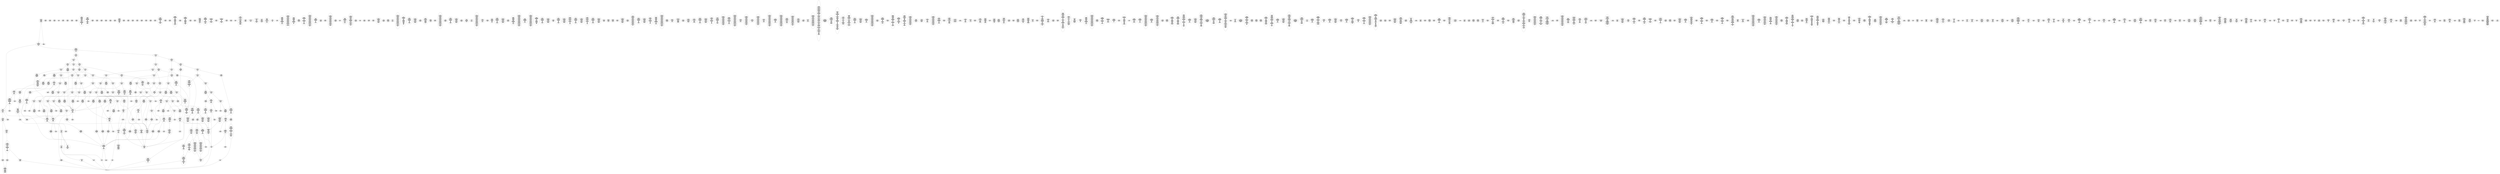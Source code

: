 /* Generated by GvGen v.1.0 (https://www.github.com/stricaud/gvgen) */

digraph G {
compound=true;
   node1 [label="[anywhere]"];
   node2 [label="# 0x0
PUSHX Data
PUSHX Data
MSTORE
CALLVALUE
ISZERO
PUSHX Data
JUMPI
"];
   node3 [label="# 0xc
PUSHX Data
REVERT
"];
   node4 [label="# 0x10
JUMPDEST
PUSHX LogicData
CALLDATASIZE
LT
PUSHX Data
JUMPI
"];
   node5 [label="# 0x1a
PUSHX Data
CALLDATALOAD
PUSHX BitData
SHR
PUSHX LogicData
GT
PUSHX Data
JUMPI
"];
   node6 [label="# 0x2b
PUSHX LogicData
GT
PUSHX Data
JUMPI
"];
   node7 [label="# 0x36
PUSHX LogicData
GT
PUSHX Data
JUMPI
"];
   node8 [label="# 0x41
PUSHX LogicData
GT
PUSHX Data
JUMPI
"];
   node9 [label="# 0x4c
PUSHX LogicData
EQ
PUSHX Data
JUMPI
"];
   node10 [label="# 0x57
PUSHX LogicData
EQ
PUSHX Data
JUMPI
"];
   node11 [label="# 0x62
PUSHX LogicData
EQ
PUSHX Data
JUMPI
"];
   node12 [label="# 0x6d
PUSHX LogicData
EQ
PUSHX Data
JUMPI
"];
   node13 [label="# 0x78
PUSHX Data
REVERT
"];
   node14 [label="# 0x7c
JUMPDEST
PUSHX LogicData
EQ
PUSHX Data
JUMPI
"];
   node15 [label="# 0x88
PUSHX LogicData
EQ
PUSHX Data
JUMPI
"];
   node16 [label="# 0x93
PUSHX LogicData
EQ
PUSHX Data
JUMPI
"];
   node17 [label="# 0x9e
PUSHX Data
REVERT
"];
   node18 [label="# 0xa2
JUMPDEST
PUSHX LogicData
EQ
PUSHX Data
JUMPI
"];
   node19 [label="# 0xae
PUSHX LogicData
EQ
PUSHX Data
JUMPI
"];
   node20 [label="# 0xb9
PUSHX LogicData
EQ
PUSHX Data
JUMPI
"];
   node21 [label="# 0xc4
PUSHX LogicData
EQ
PUSHX Data
JUMPI
"];
   node22 [label="# 0xcf
PUSHX LogicData
EQ
PUSHX Data
JUMPI
"];
   node23 [label="# 0xda
PUSHX LogicData
EQ
PUSHX Data
JUMPI
"];
   node24 [label="# 0xe5
PUSHX Data
REVERT
"];
   node25 [label="# 0xe9
JUMPDEST
PUSHX LogicData
GT
PUSHX Data
JUMPI
"];
   node26 [label="# 0xf5
PUSHX LogicData
GT
PUSHX Data
JUMPI
"];
   node27 [label="# 0x100
PUSHX LogicData
EQ
PUSHX Data
JUMPI
"];
   node28 [label="# 0x10b
PUSHX LogicData
EQ
PUSHX Data
JUMPI
"];
   node29 [label="# 0x116
PUSHX LogicData
EQ
PUSHX Data
JUMPI
"];
   node30 [label="# 0x121
PUSHX LogicData
EQ
PUSHX Data
JUMPI
"];
   node31 [label="# 0x12c
PUSHX Data
REVERT
"];
   node32 [label="# 0x130
JUMPDEST
PUSHX LogicData
EQ
PUSHX Data
JUMPI
"];
   node33 [label="# 0x13c
PUSHX LogicData
EQ
PUSHX Data
JUMPI
"];
   node34 [label="# 0x147
PUSHX LogicData
EQ
PUSHX Data
JUMPI
"];
   node35 [label="# 0x152
PUSHX Data
REVERT
"];
   node36 [label="# 0x156
JUMPDEST
PUSHX LogicData
EQ
PUSHX Data
JUMPI
"];
   node37 [label="# 0x162
PUSHX LogicData
EQ
PUSHX Data
JUMPI
"];
   node38 [label="# 0x16d
PUSHX LogicData
EQ
PUSHX Data
JUMPI
"];
   node39 [label="# 0x178
PUSHX LogicData
EQ
PUSHX Data
JUMPI
"];
   node40 [label="# 0x183
PUSHX LogicData
EQ
PUSHX Data
JUMPI
"];
   node41 [label="# 0x18e
PUSHX LogicData
EQ
PUSHX Data
JUMPI
"];
   node42 [label="# 0x199
PUSHX Data
REVERT
"];
   node43 [label="# 0x19d
JUMPDEST
PUSHX LogicData
GT
PUSHX Data
JUMPI
"];
   node44 [label="# 0x1a9
PUSHX LogicData
GT
PUSHX Data
JUMPI
"];
   node45 [label="# 0x1b4
PUSHX LogicData
GT
PUSHX Data
JUMPI
"];
   node46 [label="# 0x1bf
PUSHX LogicData
EQ
PUSHX Data
JUMPI
"];
   node47 [label="# 0x1ca
PUSHX LogicData
EQ
PUSHX Data
JUMPI
"];
   node48 [label="# 0x1d5
PUSHX LogicData
EQ
PUSHX Data
JUMPI
"];
   node49 [label="# 0x1e0
PUSHX LogicData
EQ
PUSHX Data
JUMPI
"];
   node50 [label="# 0x1eb
PUSHX Data
REVERT
"];
   node51 [label="# 0x1ef
JUMPDEST
PUSHX LogicData
EQ
PUSHX Data
JUMPI
"];
   node52 [label="# 0x1fb
PUSHX LogicData
EQ
PUSHX Data
JUMPI
"];
   node53 [label="# 0x206
PUSHX LogicData
EQ
PUSHX Data
JUMPI
"];
   node54 [label="# 0x211
PUSHX Data
REVERT
"];
   node55 [label="# 0x215
JUMPDEST
PUSHX LogicData
EQ
PUSHX Data
JUMPI
"];
   node56 [label="# 0x221
PUSHX LogicData
EQ
PUSHX Data
JUMPI
"];
   node57 [label="# 0x22c
PUSHX LogicData
EQ
PUSHX Data
JUMPI
"];
   node58 [label="# 0x237
PUSHX LogicData
EQ
PUSHX Data
JUMPI
"];
   node59 [label="# 0x242
PUSHX LogicData
EQ
PUSHX Data
JUMPI
"];
   node60 [label="# 0x24d
PUSHX LogicData
EQ
PUSHX Data
JUMPI
"];
   node61 [label="# 0x258
PUSHX Data
REVERT
"];
   node62 [label="# 0x25c
JUMPDEST
PUSHX LogicData
GT
PUSHX Data
JUMPI
"];
   node63 [label="# 0x268
PUSHX LogicData
GT
PUSHX Data
JUMPI
"];
   node64 [label="# 0x273
PUSHX LogicData
EQ
PUSHX Data
JUMPI
"];
   node65 [label="# 0x27e
PUSHX LogicData
EQ
PUSHX Data
JUMPI
"];
   node66 [label="# 0x289
PUSHX LogicData
EQ
PUSHX Data
JUMPI
"];
   node67 [label="# 0x294
PUSHX LogicData
EQ
PUSHX Data
JUMPI
"];
   node68 [label="# 0x29f
PUSHX Data
REVERT
"];
   node69 [label="# 0x2a3
JUMPDEST
PUSHX LogicData
EQ
PUSHX Data
JUMPI
"];
   node70 [label="# 0x2af
PUSHX LogicData
EQ
PUSHX Data
JUMPI
"];
   node71 [label="# 0x2ba
PUSHX LogicData
EQ
PUSHX Data
JUMPI
"];
   node72 [label="# 0x2c5
PUSHX Data
REVERT
"];
   node73 [label="# 0x2c9
JUMPDEST
PUSHX LogicData
EQ
PUSHX Data
JUMPI
"];
   node74 [label="# 0x2d5
PUSHX LogicData
EQ
PUSHX Data
JUMPI
"];
   node75 [label="# 0x2e0
PUSHX LogicData
EQ
PUSHX Data
JUMPI
"];
   node76 [label="# 0x2eb
PUSHX LogicData
EQ
PUSHX Data
JUMPI
"];
   node77 [label="# 0x2f6
PUSHX LogicData
EQ
PUSHX Data
JUMPI
"];
   node78 [label="# 0x301
PUSHX LogicData
EQ
PUSHX Data
JUMPI
"];
   node79 [label="# 0x30c
JUMPDEST
PUSHX Data
REVERT
"];
   node80 [label="# 0x311
JUMPDEST
PUSHX Data
PUSHX Data
CALLDATASIZE
PUSHX Data
PUSHX Data
JUMP
"];
   node81 [label="# 0x31f
JUMPDEST
PUSHX Data
JUMP
"];
   node82 [label="# 0x324
JUMPDEST
PUSHX MemData
MLOAD
ISZERO
ISZERO
MSTORE
PUSHX ArithData
ADD
"];
   node83 [label="# 0x330
JUMPDEST
PUSHX MemData
MLOAD
SUB
RETURN
"];
   node84 [label="# 0x339
JUMPDEST
PUSHX Data
PUSHX StorData
SLOAD
JUMP
"];
   node85 [label="# 0x342
JUMPDEST
PUSHX MemData
MLOAD
MSTORE
PUSHX ArithData
ADD
PUSHX Data
JUMP
"];
   node86 [label="# 0x350
JUMPDEST
PUSHX Data
PUSHX Data
JUMP
"];
   node87 [label="# 0x358
JUMPDEST
PUSHX MemData
MLOAD
PUSHX Data
PUSHX Data
JUMP
"];
   node88 [label="# 0x365
JUMPDEST
PUSHX Data
PUSHX Data
CALLDATASIZE
PUSHX Data
PUSHX Data
JUMP
"];
   node89 [label="# 0x373
JUMPDEST
PUSHX Data
JUMP
"];
   node90 [label="# 0x378
JUMPDEST
PUSHX MemData
MLOAD
PUSHX ArithData
PUSHX BitData
PUSHX BitData
SHL
SUB
AND
MSTORE
PUSHX ArithData
ADD
PUSHX Data
JUMP
"];
   node91 [label="# 0x390
JUMPDEST
PUSHX Data
PUSHX Data
CALLDATASIZE
PUSHX Data
PUSHX Data
JUMP
"];
   node92 [label="# 0x39e
JUMPDEST
PUSHX Data
JUMP
"];
   node93 [label="# 0x3a3
JUMPDEST
STOP
"];
   node94 [label="# 0x3a5
JUMPDEST
PUSHX StorData
SLOAD
PUSHX Data
JUMP
"];
   node95 [label="# 0x3ad
JUMPDEST
PUSHX Data
PUSHX Data
CALLDATASIZE
PUSHX Data
PUSHX Data
JUMP
"];
   node96 [label="# 0x3bb
JUMPDEST
PUSHX Data
JUMP
"];
   node97 [label="# 0x3c0
JUMPDEST
PUSHX Data
PUSHX StorData
SLOAD
JUMP
"];
   node98 [label="# 0x3c9
JUMPDEST
PUSHX Data
PUSHX Data
CALLDATASIZE
PUSHX Data
PUSHX Data
JUMP
"];
   node99 [label="# 0x3d7
JUMPDEST
PUSHX Data
JUMP
"];
   node100 [label="# 0x3dc
JUMPDEST
PUSHX Data
PUSHX Data
CALLDATASIZE
PUSHX Data
PUSHX Data
JUMP
"];
   node101 [label="# 0x3ea
JUMPDEST
PUSHX Data
JUMP
"];
   node102 [label="# 0x3ef
JUMPDEST
PUSHX StorData
SLOAD
PUSHX Data
PUSHX ArithData
PUSHX BitData
PUSHX BitData
SHL
SUB
AND
JUMP
"];
   node103 [label="# 0x402
JUMPDEST
PUSHX MemData
MLOAD
PUSHX ArithData
PUSHX BitData
PUSHX BitData
SHL
SUB
AND
MSTORE
PUSHX ArithData
ADD
PUSHX Data
JUMP
"];
   node104 [label="# 0x41a
JUMPDEST
PUSHX Data
PUSHX Data
JUMP
"];
   node105 [label="# 0x422
JUMPDEST
PUSHX Data
PUSHX Data
CALLDATASIZE
PUSHX Data
PUSHX Data
JUMP
"];
   node106 [label="# 0x430
JUMPDEST
PUSHX Data
JUMP
"];
   node107 [label="# 0x435
JUMPDEST
PUSHX Data
PUSHX Data
CALLDATASIZE
PUSHX Data
PUSHX Data
JUMP
"];
   node108 [label="# 0x443
JUMPDEST
PUSHX Data
PUSHX Data
MSTORE
PUSHX Data
MSTORE
PUSHX Data
SHA3
SLOAD
PUSHX ArithData
ADD
SLOAD
PUSHX ArithData
PUSHX BitData
PUSHX BitData
SHL
SUB
AND
JUMP
"];
   node109 [label="# 0x468
JUMPDEST
PUSHX Data
MLOAD
PUSHX ArithData
PUSHX BitData
PUSHX BitData
SHL
SUB
AND
MSTORE
PUSHX ArithData
ADD
MSTORE
ADD
PUSHX Data
JUMP
"];
   node110 [label="# 0x487
JUMPDEST
PUSHX Data
PUSHX Data
CALLDATASIZE
PUSHX Data
PUSHX Data
JUMP
"];
   node111 [label="# 0x495
JUMPDEST
PUSHX Data
JUMP
"];
   node112 [label="# 0x49a
JUMPDEST
PUSHX Data
PUSHX Data
CALLDATASIZE
PUSHX Data
PUSHX Data
JUMP
"];
   node113 [label="# 0x4a8
JUMPDEST
PUSHX Data
JUMP
"];
   node114 [label="# 0x4ad
JUMPDEST
PUSHX Data
PUSHX Data
CALLDATASIZE
PUSHX Data
PUSHX Data
JUMP
"];
   node115 [label="# 0x4bb
JUMPDEST
PUSHX Data
JUMP
"];
   node116 [label="# 0x4c0
JUMPDEST
PUSHX Data
PUSHX Data
CALLDATASIZE
PUSHX Data
PUSHX Data
JUMP
"];
   node117 [label="# 0x4ce
JUMPDEST
PUSHX Data
JUMP
"];
   node118 [label="# 0x4d3
JUMPDEST
PUSHX Data
PUSHX Data
CALLDATASIZE
PUSHX Data
PUSHX Data
JUMP
"];
   node119 [label="# 0x4e1
JUMPDEST
PUSHX Data
JUMP
"];
   node120 [label="# 0x4e6
JUMPDEST
PUSHX StorData
SLOAD
PUSHX BitData
PUSHX BitData
SHL
DIV
PUSHX BitData
AND
PUSHX Data
JUMP
"];
   node121 [label="# 0x4f8
JUMPDEST
PUSHX StorData
SLOAD
PUSHX Data
PUSHX BitData
PUSHX BitData
SHL
DIV
PUSHX BitData
AND
JUMP
"];
   node122 [label="# 0x50f
JUMPDEST
PUSHX MemData
MLOAD
PUSHX BitData
AND
MSTORE
PUSHX ArithData
ADD
PUSHX Data
JUMP
"];
   node123 [label="# 0x524
JUMPDEST
PUSHX Data
PUSHX Data
CALLDATASIZE
PUSHX Data
PUSHX Data
JUMP
"];
   node124 [label="# 0x532
JUMPDEST
PUSHX Data
JUMP
"];
   node125 [label="# 0x537
JUMPDEST
PUSHX Data
PUSHX Data
JUMP
"];
   node126 [label="# 0x53f
JUMPDEST
PUSHX Data
PUSHX Data
CALLDATASIZE
PUSHX Data
PUSHX Data
JUMP
"];
   node127 [label="# 0x54d
JUMPDEST
PUSHX Data
PUSHX Data
MSTORE
PUSHX Data
MSTORE
PUSHX Data
SHA3
SLOAD
JUMP
"];
   node128 [label="# 0x55f
JUMPDEST
PUSHX Data
PUSHX Data
CALLDATASIZE
PUSHX Data
PUSHX Data
JUMP
"];
   node129 [label="# 0x56d
JUMPDEST
PUSHX Data
JUMP
"];
   node130 [label="# 0x572
JUMPDEST
PUSHX Data
PUSHX Data
CALLDATASIZE
PUSHX Data
PUSHX Data
JUMP
"];
   node131 [label="# 0x580
JUMPDEST
PUSHX Data
JUMP
"];
   node132 [label="# 0x585
JUMPDEST
PUSHX Data
PUSHX StorData
SLOAD
JUMP
"];
   node133 [label="# 0x58e
JUMPDEST
PUSHX Data
PUSHX Data
JUMP
"];
   node134 [label="# 0x596
JUMPDEST
PUSHX StorData
SLOAD
PUSHX Data
PUSHX BitData
PUSHX BitData
SHL
DIV
PUSHX ArithData
PUSHX BitData
PUSHX BitData
SHL
SUB
AND
JUMP
"];
   node135 [label="# 0x5b0
JUMPDEST
PUSHX Data
PUSHX Data
CALLDATASIZE
PUSHX Data
PUSHX Data
JUMP
"];
   node136 [label="# 0x5be
JUMPDEST
PUSHX Data
JUMP
"];
   node137 [label="# 0x5c3
JUMPDEST
PUSHX Data
PUSHX Data
JUMP
"];
   node138 [label="# 0x5cb
JUMPDEST
PUSHX Data
PUSHX Data
CALLDATASIZE
PUSHX Data
PUSHX Data
JUMP
"];
   node139 [label="# 0x5d9
JUMPDEST
PUSHX Data
JUMP
"];
   node140 [label="# 0x5de
JUMPDEST
PUSHX StorData
SLOAD
PUSHX ArithData
PUSHX BitData
PUSHX BitData
SHL
SUB
AND
PUSHX Data
JUMP
"];
   node141 [label="# 0x5ef
JUMPDEST
PUSHX Data
PUSHX Data
JUMP
"];
   node142 [label="# 0x5f7
JUMPDEST
PUSHX Data
PUSHX Data
CALLDATASIZE
PUSHX Data
PUSHX Data
JUMP
"];
   node143 [label="# 0x605
JUMPDEST
PUSHX Data
JUMP
"];
   node144 [label="# 0x60a
JUMPDEST
PUSHX Data
PUSHX Data
CALLDATASIZE
PUSHX Data
PUSHX Data
JUMP
"];
   node145 [label="# 0x618
JUMPDEST
PUSHX Data
JUMP
"];
   node146 [label="# 0x61d
JUMPDEST
PUSHX StorData
SLOAD
PUSHX Data
PUSHX ArithData
PUSHX BitData
PUSHX BitData
SHL
SUB
AND
JUMP
"];
   node147 [label="# 0x630
JUMPDEST
PUSHX Data
PUSHX Data
CALLDATASIZE
PUSHX Data
PUSHX Data
JUMP
"];
   node148 [label="# 0x63e
JUMPDEST
PUSHX Data
JUMP
"];
   node149 [label="# 0x643
JUMPDEST
PUSHX StorData
SLOAD
PUSHX Data
PUSHX BitData
PUSHX BitData
SHL
DIV
PUSHX BitData
AND
JUMP
"];
   node150 [label="# 0x658
JUMPDEST
PUSHX MemData
MLOAD
PUSHX BitData
AND
MSTORE
PUSHX ArithData
ADD
PUSHX Data
JUMP
"];
   node151 [label="# 0x66b
JUMPDEST
PUSHX Data
PUSHX Data
JUMP
"];
   node152 [label="# 0x673
JUMPDEST
PUSHX Data
PUSHX Data
CALLDATASIZE
PUSHX Data
PUSHX Data
JUMP
"];
   node153 [label="# 0x681
JUMPDEST
PUSHX Data
JUMP
"];
   node154 [label="# 0x686
JUMPDEST
PUSHX MemData
MLOAD
PUSHX ArithData
PUSHX BitData
PUSHX BitData
SHL
SUB
NOT
AND
MSTORE
PUSHX ArithData
ADD
PUSHX Data
JUMP
"];
   node155 [label="# 0x69f
JUMPDEST
PUSHX Data
PUSHX Data
CALLDATASIZE
PUSHX Data
PUSHX Data
JUMP
"];
   node156 [label="# 0x6ad
JUMPDEST
PUSHX Data
JUMP
"];
   node157 [label="# 0x6b2
JUMPDEST
PUSHX Data
PUSHX Data
CALLDATASIZE
PUSHX Data
PUSHX Data
JUMP
"];
   node158 [label="# 0x6c0
JUMPDEST
PUSHX Data
JUMP
"];
   node159 [label="# 0x6c5
JUMPDEST
PUSHX Data
PUSHX StorData
SLOAD
JUMP
"];
   node160 [label="# 0x6ce
JUMPDEST
PUSHX Data
PUSHX StorData
SLOAD
JUMP
"];
   node161 [label="# 0x6d7
JUMPDEST
PUSHX Data
PUSHX StorData
SLOAD
JUMP
"];
   node162 [label="# 0x6e0
JUMPDEST
PUSHX Data
PUSHX Data
CALLDATASIZE
PUSHX Data
PUSHX Data
JUMP
"];
   node163 [label="# 0x6ee
JUMPDEST
PUSHX ArithData
PUSHX BitData
PUSHX BitData
SHL
SUB
AND
PUSHX Data
MSTORE
PUSHX Data
PUSHX Data
MSTORE
PUSHX Data
SHA3
AND
MSTORE
MSTORE
SHA3
SLOAD
PUSHX BitData
AND
JUMP
"];
   node164 [label="# 0x71c
JUMPDEST
PUSHX Data
PUSHX Data
CALLDATASIZE
PUSHX Data
PUSHX Data
JUMP
"];
   node165 [label="# 0x72a
JUMPDEST
PUSHX Data
JUMP
"];
   node166 [label="# 0x72f
JUMPDEST
PUSHX Data
PUSHX Data
CALLDATASIZE
PUSHX Data
PUSHX Data
JUMP
"];
   node167 [label="# 0x73d
JUMPDEST
PUSHX ArithData
PUSHX BitData
PUSHX BitData
SHL
SUB
AND
PUSHX Data
MSTORE
PUSHX Data
PUSHX Data
MSTORE
PUSHX Data
SHA3
SLOAD
PUSHX BitData
AND
JUMP
"];
   node168 [label="# 0x75e
JUMPDEST
PUSHX Data
PUSHX Data
CALLDATASIZE
PUSHX Data
PUSHX Data
JUMP
"];
   node169 [label="# 0x76c
JUMPDEST
PUSHX Data
JUMP
"];
   node170 [label="# 0x771
JUMPDEST
PUSHX Data
PUSHX Data
CALLDATASIZE
PUSHX Data
PUSHX Data
JUMP
"];
   node171 [label="# 0x77f
JUMPDEST
PUSHX Data
JUMP
"];
   node172 [label="# 0x784
JUMPDEST
PUSHX Data
PUSHX Data
CALLDATASIZE
PUSHX Data
PUSHX Data
JUMP
"];
   node173 [label="# 0x792
JUMPDEST
PUSHX Data
PUSHX Data
MSTORE
PUSHX Data
MSTORE
PUSHX Data
SHA3
SLOAD
PUSHX BitData
AND
JUMP
"];
   node174 [label="# 0x7aa
JUMPDEST
PUSHX Data
PUSHX ArithData
PUSHX BitData
PUSHX BitData
SHL
SUB
NOT
AND
PUSHX BitData
PUSHX BitData
SHL
EQ
PUSHX Data
JUMPI
"];
   node175 [label="# 0x7c6
PUSHX ArithData
PUSHX BitData
PUSHX BitData
SHL
SUB
NOT
AND
PUSHX BitData
PUSHX BitData
SHL
EQ
"];
   node176 [label="# 0x7db
JUMPDEST
PUSHX Data
JUMPI
"];
   node177 [label="# 0x7e1
PUSHX ArithData
PUSHX BitData
PUSHX BitData
SHL
SUB
NOT
AND
PUSHX BitData
PUSHX BitData
SHL
EQ
"];
   node178 [label="# 0x7f6
JUMPDEST
PUSHX Data
JUMPI
"];
   node179 [label="# 0x7fc
PUSHX Data
PUSHX Data
JUMP
"];
   node180 [label="# 0x805
JUMPDEST
JUMP
"];
   node181 [label="# 0x80b
JUMPDEST
PUSHX Data
PUSHX StorData
SLOAD
PUSHX Data
PUSHX Data
JUMP
"];
   node182 [label="# 0x81a
JUMPDEST
PUSHX ArithData
ADD
PUSHX ArithData
DIV
MUL
PUSHX ArithData
ADD
PUSHX MemData
MLOAD
ADD
PUSHX Data
MSTORE
MSTORE
PUSHX ArithData
ADD
SLOAD
PUSHX Data
PUSHX Data
JUMP
"];
   node183 [label="# 0x846
JUMPDEST
ISZERO
PUSHX Data
JUMPI
"];
   node184 [label="# 0x84d
PUSHX LogicData
LT
PUSHX Data
JUMPI
"];
   node185 [label="# 0x855
PUSHX ArithData
SLOAD
DIV
MUL
MSTORE
PUSHX ArithData
ADD
PUSHX Data
JUMP
"];
   node186 [label="# 0x868
JUMPDEST
ADD
PUSHX Data
MSTORE
PUSHX Data
PUSHX Data
SHA3
"];
   node187 [label="# 0x876
JUMPDEST
SLOAD
MSTORE
PUSHX ArithData
ADD
PUSHX ArithData
ADD
GT
PUSHX Data
JUMPI
"];
   node188 [label="# 0x88a
SUB
PUSHX BitData
AND
ADD
"];
   node189 [label="# 0x893
JUMPDEST
JUMP
"];
   node190 [label="# 0x89d
JUMPDEST
PUSHX Data
MSTORE
PUSHX Data
PUSHX Data
MSTORE
PUSHX Data
SHA3
SLOAD
PUSHX ArithData
PUSHX BitData
PUSHX BitData
SHL
SUB
AND
PUSHX Data
JUMPI
"];
   node191 [label="# 0x8ba
PUSHX MemData
MLOAD
PUSHX BitData
PUSHX BitData
SHL
MSTORE
PUSHX Data
PUSHX ArithData
ADD
MSTORE
PUSHX Data
PUSHX ArithData
ADD
MSTORE
PUSHX Data
PUSHX ArithData
ADD
MSTORE
PUSHX BitData
PUSHX BitData
SHL
PUSHX ArithData
ADD
MSTORE
PUSHX ArithData
ADD
"];
   node192 [label="# 0x912
JUMPDEST
PUSHX MemData
MLOAD
SUB
REVERT
"];
   node193 [label="# 0x91b
JUMPDEST
PUSHX Data
MSTORE
PUSHX Data
PUSHX Data
MSTORE
PUSHX Data
SHA3
SLOAD
PUSHX ArithData
PUSHX BitData
PUSHX BitData
SHL
SUB
AND
JUMP
"];
   node194 [label="# 0x937
JUMPDEST
PUSHX Data
PUSHX Data
PUSHX Data
JUMP
"];
   node195 [label="# 0x942
JUMPDEST
PUSHX ArithData
PUSHX BitData
PUSHX BitData
SHL
SUB
AND
PUSHX ArithData
PUSHX BitData
PUSHX BitData
SHL
SUB
AND
EQ
ISZERO
PUSHX Data
JUMPI
"];
   node196 [label="# 0x95f
PUSHX MemData
MLOAD
PUSHX BitData
PUSHX BitData
SHL
MSTORE
PUSHX Data
PUSHX ArithData
ADD
MSTORE
PUSHX Data
PUSHX ArithData
ADD
MSTORE
PUSHX Data
PUSHX ArithData
ADD
MSTORE
PUSHX BitData
PUSHX BitData
SHL
PUSHX ArithData
ADD
MSTORE
PUSHX ArithData
ADD
PUSHX Data
JUMP
"];
   node197 [label="# 0x9b0
JUMPDEST
CALLER
PUSHX ArithData
PUSHX BitData
PUSHX BitData
SHL
SUB
AND
EQ
PUSHX Data
JUMPI
"];
   node198 [label="# 0x9c2
PUSHX Data
CALLER
PUSHX Data
JUMP
"];
   node199 [label="# 0x9cc
JUMPDEST
PUSHX Data
JUMPI
"];
   node200 [label="# 0x9d1
PUSHX MemData
MLOAD
PUSHX BitData
PUSHX BitData
SHL
MSTORE
PUSHX Data
PUSHX ArithData
ADD
MSTORE
PUSHX Data
PUSHX ArithData
ADD
MSTORE
PUSHX Data
PUSHX ArithData
ADD
MSTORE
PUSHX Data
PUSHX ArithData
ADD
MSTORE
PUSHX ArithData
ADD
PUSHX Data
JUMP
"];
   node201 [label="# 0xa3e
JUMPDEST
PUSHX Data
PUSHX Data
JUMP
"];
   node202 [label="# 0xa48
JUMPDEST
JUMP
"];
   node203 [label="# 0xa4d
JUMPDEST
CALLER
PUSHX ArithData
PUSHX BitData
PUSHX BitData
SHL
SUB
PUSHX BitData
AND
EQ
PUSHX Data
JUMPI
"];
   node204 [label="# 0xa7e
PUSHX MemData
MLOAD
PUSHX BitData
PUSHX BitData
SHL
MSTORE
CALLER
PUSHX ArithData
ADD
MSTORE
PUSHX ArithData
PUSHX BitData
PUSHX BitData
SHL
SUB
PUSHX BitData
AND
PUSHX ArithData
ADD
MSTORE
PUSHX ArithData
ADD
PUSHX Data
JUMP
"];
   node205 [label="# 0xac7
JUMPDEST
PUSHX Data
PUSHX Data
JUMP
"];
   node206 [label="# 0xad1
JUMPDEST
JUMP
"];
   node207 [label="# 0xad5
JUMPDEST
PUSHX Data
CALLER
"];
   node208 [label="# 0xada
JUMPDEST
PUSHX Data
JUMP
"];
   node209 [label="# 0xae0
JUMPDEST
PUSHX Data
JUMPI
"];
   node210 [label="# 0xae5
PUSHX MemData
MLOAD
PUSHX BitData
PUSHX BitData
SHL
MSTORE
PUSHX ArithData
ADD
PUSHX Data
PUSHX Data
JUMP
"];
   node211 [label="# 0xafc
JUMPDEST
PUSHX Data
PUSHX Data
JUMP
"];
   node212 [label="# 0xb07
JUMPDEST
PUSHX Data
PUSHX Data
PUSHX Data
JUMP
"];
   node213 [label="# 0xb12
JUMPDEST
LT
PUSHX Data
JUMPI
"];
   node214 [label="# 0xb19
PUSHX MemData
MLOAD
PUSHX BitData
PUSHX BitData
SHL
MSTORE
PUSHX Data
PUSHX ArithData
ADD
MSTORE
PUSHX Data
PUSHX ArithData
ADD
MSTORE
PUSHX Data
PUSHX ArithData
ADD
MSTORE
PUSHX BitData
PUSHX BitData
SHL
PUSHX ArithData
ADD
MSTORE
PUSHX ArithData
ADD
PUSHX Data
JUMP
"];
   node215 [label="# 0xb74
JUMPDEST
PUSHX ArithData
PUSHX BitData
PUSHX BitData
SHL
SUB
AND
PUSHX Data
MSTORE
PUSHX Data
PUSHX Data
MSTORE
PUSHX Data
SHA3
MSTORE
MSTORE
SHA3
SLOAD
JUMP
"];
   node216 [label="# 0xb9d
JUMPDEST
PUSHX StorData
SLOAD
PUSHX ArithData
PUSHX BitData
PUSHX BitData
SHL
SUB
AND
CALLER
EQ
PUSHX Data
JUMPI
"];
   node217 [label="# 0xbb0
PUSHX MemData
MLOAD
PUSHX BitData
PUSHX BitData
SHL
MSTORE
PUSHX ArithData
ADD
PUSHX Data
PUSHX Data
JUMP
"];
   node218 [label="# 0xbc7
JUMPDEST
PUSHX Data
PUSHX Data
JUMP
"];
   node219 [label="# 0xbcf
JUMPDEST
JUMP
"];
   node220 [label="# 0xbd1
JUMPDEST
PUSHX StorData
SLOAD
PUSHX ArithData
PUSHX BitData
PUSHX BitData
SHL
SUB
AND
CALLER
EQ
PUSHX Data
JUMPI
"];
   node221 [label="# 0xbe4
PUSHX MemData
MLOAD
PUSHX BitData
PUSHX BitData
SHL
MSTORE
PUSHX ArithData
ADD
PUSHX Data
PUSHX Data
JUMP
"];
   node222 [label="# 0xbfb
JUMPDEST
PUSHX Data
PUSHX Data
JUMP
"];
   node223 [label="# 0xc06
JUMPDEST
PUSHX Data
PUSHX MemData
MLOAD
PUSHX ArithData
ADD
PUSHX Data
MSTORE
PUSHX Data
MSTORE
PUSHX Data
JUMP
"];
   node224 [label="# 0xc21
JUMPDEST
PUSHX Data
CALLER
PUSHX Data
JUMP
"];
   node225 [label="# 0xc2a
JUMPDEST
PUSHX Data
JUMPI
"];
   node226 [label="# 0xc2f
PUSHX MemData
MLOAD
PUSHX BitData
PUSHX BitData
SHL
MSTORE
PUSHX Data
PUSHX ArithData
ADD
MSTORE
PUSHX Data
PUSHX ArithData
ADD
MSTORE
PUSHX Data
PUSHX ArithData
ADD
MSTORE
PUSHX BitData
PUSHX BitData
SHL
PUSHX ArithData
ADD
MSTORE
PUSHX ArithData
ADD
PUSHX Data
JUMP
"];
   node227 [label="# 0xc8f
JUMPDEST
PUSHX Data
PUSHX Data
JUMP
"];
   node228 [label="# 0xc98
JUMPDEST
JUMP
"];
   node229 [label="# 0xc9b
JUMPDEST
PUSHX StorData
SLOAD
PUSHX ArithData
PUSHX BitData
PUSHX BitData
SHL
SUB
AND
CALLER
EQ
PUSHX Data
JUMPI
"];
   node230 [label="# 0xcae
PUSHX MemData
MLOAD
PUSHX BitData
PUSHX BitData
SHL
MSTORE
PUSHX ArithData
ADD
PUSHX Data
PUSHX Data
JUMP
"];
   node231 [label="# 0xcc5
JUMPDEST
PUSHX Data
PUSHX Data
JUMP
"];
   node232 [label="# 0xcd0
JUMPDEST
PUSHX Data
PUSHX Data
PUSHX StorData
SLOAD
JUMP
"];
   node233 [label="# 0xcdb
JUMPDEST
LT
PUSHX Data
JUMPI
"];
   node234 [label="# 0xce2
PUSHX MemData
MLOAD
PUSHX BitData
PUSHX BitData
SHL
MSTORE
PUSHX Data
PUSHX ArithData
ADD
MSTORE
PUSHX Data
PUSHX ArithData
ADD
MSTORE
PUSHX Data
PUSHX ArithData
ADD
MSTORE
PUSHX BitData
PUSHX BitData
SHL
PUSHX ArithData
ADD
MSTORE
PUSHX ArithData
ADD
PUSHX Data
JUMP
"];
   node235 [label="# 0xd3e
JUMPDEST
PUSHX StorData
SLOAD
LT
PUSHX Data
JUMPI
"];
   node236 [label="# 0xd4a
PUSHX Data
PUSHX Data
JUMP
"];
   node237 [label="# 0xd51
JUMPDEST
PUSHX Data
MSTORE
PUSHX Data
PUSHX Data
SHA3
ADD
SLOAD
JUMP
"];
   node238 [label="# 0xd63
JUMPDEST
PUSHX StorData
SLOAD
PUSHX ArithData
PUSHX BitData
PUSHX BitData
SHL
SUB
AND
CALLER
EQ
PUSHX Data
JUMPI
"];
   node239 [label="# 0xd76
PUSHX MemData
MLOAD
PUSHX BitData
PUSHX BitData
SHL
MSTORE
PUSHX ArithData
ADD
PUSHX Data
PUSHX Data
JUMP
"];
   node240 [label="# 0xd8d
JUMPDEST
PUSHX Data
PUSHX Data
JUMP
"];
   node241 [label="# 0xd97
JUMPDEST
PUSHX Data
MSTORE
PUSHX Data
PUSHX Data
MSTORE
PUSHX Data
SHA3
SLOAD
PUSHX ArithData
PUSHX BitData
PUSHX BitData
SHL
SUB
AND
PUSHX Data
JUMPI
"];
   node242 [label="# 0xdb5
PUSHX MemData
MLOAD
PUSHX BitData
PUSHX BitData
SHL
MSTORE
PUSHX Data
PUSHX ArithData
ADD
MSTORE
PUSHX Data
PUSHX ArithData
ADD
MSTORE
PUSHX Data
PUSHX ArithData
ADD
MSTORE
PUSHX BitData
PUSHX BitData
SHL
PUSHX ArithData
ADD
MSTORE
PUSHX ArithData
ADD
PUSHX Data
JUMP
"];
   node243 [label="# 0xe0e
JUMPDEST
PUSHX MemData
MLOAD
PUSHX ArithData
ADD
PUSHX Data
MSTORE
PUSHX Data
MSTORE
PUSHX ArithData
ADD
PUSHX Data
PUSHX Data
CODECOPY
JUMP
"];
   node244 [label="# 0xe2a
JUMPDEST
PUSHX Data
PUSHX ArithData
PUSHX BitData
PUSHX BitData
SHL
SUB
AND
PUSHX Data
JUMPI
"];
   node245 [label="# 0xe3b
PUSHX MemData
MLOAD
PUSHX BitData
PUSHX BitData
SHL
MSTORE
PUSHX Data
PUSHX ArithData
ADD
MSTORE
PUSHX Data
PUSHX ArithData
ADD
MSTORE
PUSHX Data
PUSHX ArithData
ADD
MSTORE
PUSHX BitData
PUSHX BitData
SHL
PUSHX ArithData
ADD
MSTORE
PUSHX ArithData
ADD
PUSHX Data
JUMP
"];
   node246 [label="# 0xe95
JUMPDEST
PUSHX ArithData
PUSHX BitData
PUSHX BitData
SHL
SUB
AND
PUSHX Data
MSTORE
PUSHX Data
PUSHX Data
MSTORE
PUSHX Data
SHA3
SLOAD
JUMP
"];
   node247 [label="# 0xeb1
JUMPDEST
PUSHX StorData
SLOAD
PUSHX ArithData
PUSHX BitData
PUSHX BitData
SHL
SUB
AND
CALLER
EQ
PUSHX Data
JUMPI
"];
   node248 [label="# 0xec4
PUSHX MemData
MLOAD
PUSHX BitData
PUSHX BitData
SHL
MSTORE
PUSHX ArithData
ADD
PUSHX Data
PUSHX Data
JUMP
"];
   node249 [label="# 0xedb
JUMPDEST
PUSHX Data
SSTORE
JUMP
"];
   node250 [label="# 0xee0
JUMPDEST
PUSHX StorData
SLOAD
PUSHX ArithData
PUSHX BitData
PUSHX BitData
SHL
SUB
AND
CALLER
EQ
PUSHX Data
JUMPI
"];
   node251 [label="# 0xef3
PUSHX MemData
MLOAD
PUSHX BitData
PUSHX BitData
SHL
MSTORE
PUSHX ArithData
ADD
PUSHX Data
PUSHX Data
JUMP
"];
   node252 [label="# 0xf0a
JUMPDEST
PUSHX Data
PUSHX Data
PUSHX Data
JUMP
"];
   node253 [label="# 0xf14
JUMPDEST
PUSHX StorData
SLOAD
PUSHX ArithData
PUSHX BitData
PUSHX BitData
SHL
SUB
AND
CALLER
EQ
PUSHX Data
JUMPI
"];
   node254 [label="# 0xf27
PUSHX MemData
MLOAD
PUSHX BitData
PUSHX BitData
SHL
MSTORE
PUSHX ArithData
ADD
PUSHX Data
PUSHX Data
JUMP
"];
   node255 [label="# 0xf3e
JUMPDEST
PUSHX StorData
SLOAD
PUSHX BitData
AND
PUSHX BitData
PUSHX BitData
SHL
MUL
PUSHX BitData
PUSHX BitData
SHL
NOT
AND
OR
SSTORE
JUMP
"];
   node256 [label="# 0xf60
JUMPDEST
PUSHX StorData
SLOAD
PUSHX ArithData
PUSHX BitData
PUSHX BitData
SHL
SUB
AND
CALLER
EQ
PUSHX Data
JUMPI
"];
   node257 [label="# 0xf73
PUSHX MemData
MLOAD
PUSHX BitData
PUSHX BitData
SHL
MSTORE
PUSHX ArithData
ADD
PUSHX Data
PUSHX Data
JUMP
"];
   node258 [label="# 0xf8a
JUMPDEST
PUSHX Data
PUSHX Data
JUMP
"];
   node259 [label="# 0xf92
JUMPDEST
PUSHX StorData
SLOAD
PUSHX ArithData
PUSHX BitData
PUSHX BitData
SHL
SUB
AND
CALLER
EQ
PUSHX Data
JUMPI
"];
   node260 [label="# 0xfa5
PUSHX MemData
MLOAD
PUSHX BitData
PUSHX BitData
SHL
MSTORE
PUSHX ArithData
ADD
PUSHX Data
PUSHX Data
JUMP
"];
   node261 [label="# 0xfbc
JUMPDEST
PUSHX StorData
SLOAD
PUSHX BitData
AND
PUSHX BitData
PUSHX BitData
SHL
MUL
PUSHX BitData
PUSHX BitData
SHL
NOT
AND
OR
SSTORE
JUMP
"];
   node262 [label="# 0xfe2
JUMPDEST
PUSHX Data
PUSHX StorData
SLOAD
PUSHX Data
PUSHX Data
JUMP
"];
   node263 [label="# 0xff1
JUMPDEST
PUSHX StorData
SLOAD
PUSHX ArithData
PUSHX BitData
PUSHX BitData
SHL
SUB
AND
CALLER
EQ
PUSHX Data
JUMPI
"];
   node264 [label="# 0x1004
PUSHX MemData
MLOAD
PUSHX BitData
PUSHX BitData
SHL
MSTORE
PUSHX ArithData
ADD
PUSHX Data
PUSHX Data
JUMP
"];
   node265 [label="# 0x101b
JUMPDEST
PUSHX Data
SSTORE
JUMP
"];
   node266 [label="# 0x1020
JUMPDEST
PUSHX Data
CALLER
PUSHX Data
JUMP
"];
   node267 [label="# 0x102b
JUMPDEST
PUSHX Data
CALLER
PUSHX Data
JUMP
"];
   node268 [label="# 0x1035
JUMPDEST
PUSHX Data
JUMPI
"];
   node269 [label="# 0x103a
PUSHX MemData
MLOAD
PUSHX BitData
PUSHX BitData
SHL
MSTORE
PUSHX ArithData
ADD
PUSHX Data
PUSHX Data
JUMP
"];
   node270 [label="# 0x1051
JUMPDEST
PUSHX Data
PUSHX Data
JUMP
"];
   node271 [label="# 0x105d
JUMPDEST
JUMP
"];
   node272 [label="# 0x1063
JUMPDEST
PUSHX StorData
SLOAD
PUSHX Data
PUSHX ArithData
PUSHX BitData
PUSHX BitData
SHL
SUB
AND
CALLER
EQ
PUSHX Data
JUMPI
"];
   node273 [label="# 0x1079
PUSHX MemData
MLOAD
PUSHX BitData
PUSHX BitData
SHL
MSTORE
PUSHX ArithData
ADD
PUSHX Data
PUSHX Data
JUMP
"];
   node274 [label="# 0x1090
JUMPDEST
PUSHX StorData
SLOAD
PUSHX ArithData
PUSHX BitData
PUSHX BitData
SHL
SUB
AND
JUMP
"];
   node275 [label="# 0x10a0
JUMPDEST
PUSHX MemData
MLOAD
PUSHX BitData
PUSHX BitData
SHL
MSTORE
PUSHX Data
PUSHX ArithData
ADD
MSTORE
PUSHX Data
PUSHX ArithData
ADD
MSTORE
PUSHX Data
PUSHX ArithData
ADD
MSTORE
PUSHX Data
PUSHX ArithData
ADD
PUSHX Data
JUMP
"];
   node276 [label="# 0x10eb
JUMPDEST
PUSHX StorData
SLOAD
PUSHX ArithData
PUSHX BitData
PUSHX BitData
SHL
SUB
AND
CALLER
EQ
PUSHX Data
JUMPI
"];
   node277 [label="# 0x10fe
PUSHX MemData
MLOAD
PUSHX BitData
PUSHX BitData
SHL
MSTORE
PUSHX ArithData
ADD
PUSHX Data
PUSHX Data
JUMP
"];
   node278 [label="# 0x1115
JUMPDEST
PUSHX StorData
SLOAD
PUSHX BitData
NOT
AND
PUSHX ArithData
PUSHX BitData
PUSHX BitData
SHL
SUB
AND
OR
SSTORE
JUMP
"];
   node279 [label="# 0x1138
JUMPDEST
PUSHX Data
MSTORE
PUSHX Data
PUSHX Data
MSTORE
PUSHX Data
SHA3
SLOAD
PUSHX Data
PUSHX ArithData
PUSHX BitData
PUSHX BitData
SHL
SUB
AND
PUSHX Data
JUMPI
"];
   node280 [label="# 0x1158
PUSHX MemData
MLOAD
PUSHX BitData
PUSHX BitData
SHL
MSTORE
PUSHX Data
PUSHX ArithData
ADD
MSTORE
PUSHX Data
PUSHX ArithData
ADD
MSTORE
PUSHX Data
PUSHX ArithData
ADD
MSTORE
PUSHX BitData
PUSHX BitData
SHL
PUSHX ArithData
ADD
MSTORE
PUSHX ArithData
ADD
PUSHX Data
JUMP
"];
   node281 [label="# 0x11b7
JUMPDEST
PUSHX Data
PUSHX Data
PUSHX Data
JUMP
"];
   node282 [label="# 0x11c1
JUMPDEST
PUSHX LogicData
MLOAD
GT
PUSHX Data
JUMPI
"];
   node283 [label="# 0x11cd
PUSHX MemData
MLOAD
PUSHX ArithData
ADD
PUSHX Data
MSTORE
PUSHX Data
MSTORE
PUSHX Data
JUMP
"];
   node284 [label="# 0x11e1
JUMPDEST
PUSHX Data
PUSHX Data
JUMP
"];
   node285 [label="# 0x11eb
JUMPDEST
PUSHX MemData
MLOAD
PUSHX ArithData
ADD
PUSHX Data
PUSHX Data
JUMP
"];
   node286 [label="# 0x11fc
JUMPDEST
PUSHX MemData
MLOAD
PUSHX ArithData
SUB
SUB
MSTORE
PUSHX Data
MSTORE
"];
   node287 [label="# 0x120c
JUMPDEST
JUMP
"];
   node288 [label="# 0x1213
JUMPDEST
PUSHX StorData
SLOAD
PUSHX ArithData
PUSHX BitData
PUSHX BitData
SHL
SUB
AND
CALLER
EQ
PUSHX Data
JUMPI
"];
   node289 [label="# 0x1226
PUSHX MemData
MLOAD
PUSHX BitData
PUSHX BitData
SHL
MSTORE
PUSHX ArithData
ADD
PUSHX Data
PUSHX Data
JUMP
"];
   node290 [label="# 0x123d
JUMPDEST
PUSHX StorData
SLOAD
PUSHX BitData
NOT
AND
PUSHX ArithData
PUSHX BitData
PUSHX BitData
SHL
SUB
AND
OR
SSTORE
JUMP
"];
   node291 [label="# 0x1260
JUMPDEST
PUSHX StorData
SLOAD
PUSHX Data
PUSHX ArithData
PUSHX BitData
PUSHX BitData
SHL
SUB
AND
TIMESTAMP
LT
ISZERO
PUSHX Data
JUMPI
"];
   node292 [label="# 0x1277
PUSHX MemData
MLOAD
PUSHX BitData
PUSHX BitData
SHL
MSTORE
PUSHX Data
PUSHX ArithData
ADD
MSTORE
PUSHX Data
PUSHX ArithData
ADD
MSTORE
PUSHX Data
PUSHX ArithData
ADD
MSTORE
PUSHX ArithData
ADD
PUSHX Data
JUMP
"];
   node293 [label="# 0x12be
JUMPDEST
PUSHX StorData
SLOAD
PUSHX BitData
PUSHX BitData
SHL
DIV
PUSHX ArithData
PUSHX BitData
PUSHX BitData
SHL
SUB
AND
CALLER
EQ
PUSHX Data
JUMPI
"];
   node294 [label="# 0x12d8
PUSHX MemData
MLOAD
PUSHX BitData
PUSHX BitData
SHL
MSTORE
PUSHX Data
PUSHX ArithData
ADD
MSTORE
PUSHX Data
PUSHX ArithData
ADD
MSTORE
PUSHX Data
PUSHX ArithData
ADD
MSTORE
PUSHX BitData
PUSHX BitData
SHL
PUSHX ArithData
ADD
MSTORE
PUSHX ArithData
ADD
PUSHX Data
JUMP
"];
   node295 [label="# 0x132a
JUMPDEST
PUSHX StorData
SLOAD
EQ
PUSHX Data
JUMPI
"];
   node296 [label="# 0x1334
PUSHX MemData
MLOAD
PUSHX BitData
PUSHX BitData
SHL
MSTORE
PUSHX Data
PUSHX ArithData
ADD
MSTORE
PUSHX Data
PUSHX ArithData
ADD
MSTORE
PUSHX Data
PUSHX ArithData
ADD
MSTORE
PUSHX ArithData
ADD
PUSHX Data
JUMP
"];
   node297 [label="# 0x137b
JUMPDEST
PUSHX LogicData
GT
PUSHX Data
JUMPI
"];
   node298 [label="# 0x1384
PUSHX MemData
MLOAD
PUSHX BitData
PUSHX BitData
SHL
MSTORE
PUSHX Data
PUSHX ArithData
ADD
MSTORE
PUSHX Data
PUSHX ArithData
ADD
MSTORE
PUSHX Data
PUSHX ArithData
ADD
MSTORE
PUSHX ArithData
ADD
PUSHX Data
JUMP
"];
   node299 [label="# 0x13cb
JUMPDEST
PUSHX StorData
SLOAD
GT
ISZERO
PUSHX Data
JUMPI
"];
   node300 [label="# 0x13d6
PUSHX MemData
MLOAD
PUSHX BitData
PUSHX BitData
SHL
MSTORE
PUSHX Data
PUSHX ArithData
ADD
MSTORE
PUSHX Data
PUSHX ArithData
ADD
MSTORE
PUSHX Data
PUSHX ArithData
ADD
MSTORE
PUSHX BitData
PUSHX BitData
SHL
PUSHX ArithData
ADD
MSTORE
PUSHX ArithData
ADD
PUSHX Data
JUMP
"];
   node301 [label="# 0x1438
JUMPDEST
PUSHX ArithData
PUSHX BitData
PUSHX BitData
SHL
SUB
AND
PUSHX Data
JUMPI
"];
   node302 [label="# 0x1447
PUSHX MemData
MLOAD
PUSHX BitData
PUSHX BitData
SHL
MSTORE
PUSHX Data
PUSHX ArithData
ADD
MSTORE
PUSHX Data
PUSHX ArithData
ADD
MSTORE
PUSHX Data
PUSHX ArithData
ADD
MSTORE
PUSHX BitData
PUSHX BitData
SHL
PUSHX ArithData
ADD
MSTORE
PUSHX ArithData
ADD
PUSHX Data
JUMP
"];
   node303 [label="# 0x1499
JUMPDEST
PUSHX StorData
SLOAD
PUSHX BitData
PUSHX BitData
SHL
DIV
PUSHX BitData
AND
ISZERO
PUSHX Data
JUMPI
"];
   node304 [label="# 0x14ac
PUSHX MemData
MLOAD
PUSHX BitData
PUSHX BitData
SHL
MSTORE
PUSHX Data
PUSHX ArithData
ADD
MSTORE
PUSHX Data
PUSHX ArithData
ADD
MSTORE
PUSHX BitData
PUSHX BitData
SHL
PUSHX ArithData
ADD
MSTORE
PUSHX ArithData
ADD
PUSHX Data
JUMP
"];
   node305 [label="# 0x14ec
JUMPDEST
PUSHX StorData
SLOAD
PUSHX StorData
SLOAD
PUSHX StorData
SLOAD
PUSHX Data
PUSHX Data
JUMP
"];
   node306 [label="# 0x14ff
JUMPDEST
PUSHX Data
PUSHX Data
JUMP
"];
   node307 [label="# 0x1509
JUMPDEST
GT
ISZERO
PUSHX Data
JUMPI
"];
   node308 [label="# 0x1510
PUSHX MemData
MLOAD
PUSHX BitData
PUSHX BitData
SHL
MSTORE
PUSHX Data
PUSHX ArithData
ADD
MSTORE
PUSHX ArithData
ADD
MSTORE
PUSHX Data
PUSHX ArithData
ADD
MSTORE
PUSHX BitData
PUSHX BitData
SHL
PUSHX ArithData
ADD
MSTORE
PUSHX ArithData
ADD
PUSHX Data
JUMP
"];
   node309 [label="# 0x1563
JUMPDEST
PUSHX StorData
SLOAD
PUSHX StorData
SLOAD
PUSHX StorData
SLOAD
PUSHX MemData
MLOAD
PUSHX BitData
PUSHX BitData
SHL
MSTORE
PUSHX ArithData
ADD
MSTORE
PUSHX ArithData
PUSHX BitData
PUSHX BitData
SHL
SUB
AND
PUSHX ArithData
ADD
MSTORE
PUSHX BitData
PUSHX BitData
SHL
DIV
PUSHX BitData
AND
PUSHX ArithData
ADD
MSTORE
PUSHX BitData
PUSHX BitData
SHL
DIV
PUSHX BitData
AND
PUSHX ArithData
ADD
MSTORE
AND
PUSHX ArithData
ADD
MSTORE
PUSHX Data
PUSHX BitData
PUSHX BitData
SHL
DIV
PUSHX ArithData
PUSHX BitData
PUSHX BitData
SHL
SUB
AND
PUSHX Data
PUSHX ArithData
ADD
PUSHX Data
PUSHX MemData
MLOAD
SUB
PUSHX Data
GAS
CALL
ISZERO
ISZERO
PUSHX Data
JUMPI
"];
   node310 [label="# 0x15ee
RETURNDATASIZE
PUSHX Data
RETURNDATACOPY
RETURNDATASIZE
PUSHX Data
REVERT
"];
   node311 [label="# 0x15f7
JUMPDEST
PUSHX MemData
MLOAD
RETURNDATASIZE
PUSHX BitData
NOT
PUSHX ArithData
ADD
AND
ADD
PUSHX Data
MSTORE
ADD
PUSHX Data
PUSHX Data
JUMP
"];
   node312 [label="# 0x161b
JUMPDEST
PUSHX Data
MLOAD
ADD
MSTORE
PUSHX ArithData
PUSHX BitData
PUSHX BitData
SHL
SUB
AND
MSTORE
PUSHX ArithData
ADD
MSTORE
PUSHX Data
MSTORE
PUSHX Data
MSTORE
SHA3
MLOAD
SLOAD
PUSHX ArithData
PUSHX BitData
PUSHX BitData
SHL
SUB
NOT
AND
AND
OR
SSTORE
MLOAD
PUSHX ArithData
ADD
SSTORE
MSTORE
PUSHX Data
MSTORE
SHA3
SLOAD
PUSHX Data
PUSHX BitData
AND
PUSHX Data
JUMP
"];
   node313 [label="# 0x168b
JUMPDEST
PUSHX ArithData
EXP
SLOAD
PUSHX ArithData
MUL
NOT
AND
PUSHX BitData
AND
MUL
OR
SSTORE
PUSHX StorData
PUSHX Data
SLOAD
PUSHX Data
PUSHX Data
JUMP
"];
   node314 [label="# 0x16bb
JUMPDEST
SSTORE
PUSHX Data
MLOAD
MSTORE
PUSHX ArithData
PUSHX BitData
PUSHX BitData
SHL
SUB
AND
PUSHX ArithData
ADD
MSTORE
ADD
MSTORE
PUSHX Data
PUSHX ArithData
ADD
PUSHX MemData
MLOAD
SUB
LOGX
PUSHX BitData
PUSHX BitData
SHL
JUMP
"];
   node315 [label="# 0x171d
JUMPDEST
PUSHX StorData
SLOAD
PUSHX ArithData
PUSHX BitData
PUSHX BitData
SHL
SUB
AND
CALLER
EQ
PUSHX Data
JUMPI
"];
   node316 [label="# 0x1730
PUSHX MemData
MLOAD
PUSHX BitData
PUSHX BitData
SHL
MSTORE
PUSHX ArithData
ADD
PUSHX Data
PUSHX Data
JUMP
"];
   node317 [label="# 0x1747
JUMPDEST
PUSHX ArithData
PUSHX BitData
PUSHX BitData
SHL
SUB
AND
PUSHX Data
JUMPI
"];
   node318 [label="# 0x1756
PUSHX MemData
MLOAD
PUSHX BitData
PUSHX BitData
SHL
MSTORE
PUSHX Data
PUSHX ArithData
ADD
MSTORE
PUSHX Data
PUSHX ArithData
ADD
MSTORE
PUSHX Data
PUSHX ArithData
ADD
MSTORE
PUSHX BitData
PUSHX BitData
SHL
PUSHX ArithData
ADD
MSTORE
PUSHX ArithData
ADD
PUSHX Data
JUMP
"];
   node319 [label="# 0x17ac
JUMPDEST
PUSHX Data
PUSHX Data
JUMP
"];
   node320 [label="# 0x17b5
JUMPDEST
PUSHX Data
PUSHX ArithData
PUSHX BitData
PUSHX BitData
SHL
SUB
NOT
AND
PUSHX BitData
PUSHX BitData
SHL
EQ
PUSHX Data
JUMPI
"];
   node321 [label="# 0x17d1
PUSHX Data
PUSHX Data
JUMP
"];
   node322 [label="# 0x17da
JUMPDEST
PUSHX Data
MSTORE
PUSHX Data
PUSHX Data
MSTORE
PUSHX Data
SHA3
SLOAD
PUSHX ArithData
PUSHX BitData
PUSHX BitData
SHL
SUB
NOT
AND
PUSHX ArithData
PUSHX BitData
PUSHX BitData
SHL
SUB
AND
OR
SSTORE
PUSHX Data
PUSHX Data
JUMP
"];
   node323 [label="# 0x180f
JUMPDEST
PUSHX ArithData
PUSHX BitData
PUSHX BitData
SHL
SUB
AND
PUSHX Data
PUSHX MemData
MLOAD
PUSHX MemData
MLOAD
SUB
LOGX
JUMP
"];
   node324 [label="# 0x1848
JUMPDEST
PUSHX Data
MSTORE
PUSHX Data
PUSHX ArithData
MSTORE
PUSHX Data
SHA3
MLOAD
ADD
MSTORE
SLOAD
PUSHX ArithData
PUSHX BitData
PUSHX BitData
SHL
SUB
AND
MSTORE
PUSHX ArithData
ADD
SLOAD
ADD
MSTORE
PUSHX Data
JUMPI
"];
   node325 [label="# 0x1882
PUSHX MemData
MLOAD
PUSHX BitData
PUSHX BitData
SHL
MSTORE
PUSHX Data
PUSHX ArithData
ADD
MSTORE
PUSHX Data
PUSHX ArithData
ADD
MSTORE
PUSHX Data
PUSHX ArithData
ADD
MSTORE
PUSHX ArithData
ADD
PUSHX Data
JUMP
"];
   node326 [label="# 0x18c9
JUMPDEST
PUSHX Data
PUSHX Data
PUSHX StorData
SLOAD
JUMP
"];
   node327 [label="# 0x18d4
JUMPDEST
PUSHX StorData
SLOAD
PUSHX Data
PUSHX Data
JUMP
"];
   node328 [label="# 0x18e1
JUMPDEST
PUSHX ArithData
ADD
MLOAD
LT
ISZERO
PUSHX Data
JUMPI
"];
   node329 [label="# 0x18f0
PUSHX MemData
MLOAD
PUSHX BitData
PUSHX BitData
SHL
MSTORE
PUSHX Data
PUSHX ArithData
ADD
MSTORE
PUSHX Data
PUSHX ArithData
ADD
MSTORE
PUSHX Data
PUSHX ArithData
ADD
MSTORE
PUSHX ArithData
ADD
PUSHX Data
JUMP
"];
   node330 [label="# 0x1937
JUMPDEST
PUSHX Data
PUSHX ArithData
ADD
MLOAD
PUSHX ArithData
PUSHX BitData
PUSHX BitData
SHL
SUB
GT
ISZERO
PUSHX Data
JUMPI
"];
   node331 [label="# 0x194e
PUSHX Data
PUSHX Data
JUMP
"];
   node332 [label="# 0x1955
JUMPDEST
PUSHX MemData
MLOAD
MSTORE
PUSHX ArithData
MUL
PUSHX ArithData
ADD
ADD
PUSHX Data
MSTORE
ISZERO
PUSHX Data
JUMPI
"];
   node333 [label="# 0x196f
PUSHX ArithData
ADD
PUSHX ArithData
MUL
CALLDATASIZE
CALLDATACOPY
ADD
"];
   node334 [label="# 0x197e
JUMPDEST
PUSHX Data
"];
   node335 [label="# 0x1984
JUMPDEST
PUSHX ArithData
ADD
MLOAD
LT
ISZERO
PUSHX Data
JUMPI
"];
   node336 [label="# 0x1991
PUSHX Data
MLOAD
LT
PUSHX Data
JUMPI
"];
   node337 [label="# 0x199e
PUSHX Data
PUSHX Data
JUMP
"];
   node338 [label="# 0x19a5
JUMPDEST
PUSHX ArithData
MUL
PUSHX ArithData
ADD
ADD
MLOAD
PUSHX Data
PUSHX Data
JUMP
"];
   node339 [label="# 0x19b7
JUMPDEST
PUSHX Data
MSTORE
PUSHX Data
PUSHX Data
MSTORE
PUSHX Data
SHA3
SLOAD
PUSHX Data
JUMPI
"];
   node340 [label="# 0x19cf
PUSHX Data
JUMP
"];
   node341 [label="# 0x19d4
JUMPDEST
PUSHX Data
MSTORE
PUSHX Data
PUSHX Data
MSTORE
PUSHX Data
SHA3
SLOAD
"];
   node342 [label="# 0x19e4
JUMPDEST
PUSHX Data
PUSHX Data
PUSHX Data
PUSHX Data
PUSHX Data
JUMP
"];
   node343 [label="# 0x19f6
JUMPDEST
MSTORE
PUSHX ArithData
ADD
MSTORE
PUSHX ArithData
ADD
PUSHX Data
SHA3
SLOAD
GT
PUSHX Data
JUMPI
"];
   node344 [label="# 0x1a0b
PUSHX Data
PUSHX Data
PUSHX Data
JUMP
"];
   node345 [label="# 0x1a15
JUMPDEST
PUSHX Data
JUMP
"];
   node346 [label="# 0x1a1a
JUMPDEST
PUSHX Data
PUSHX Data
PUSHX Data
PUSHX Data
PUSHX Data
JUMP
"];
   node347 [label="# 0x1a29
JUMPDEST
MSTORE
PUSHX ArithData
ADD
MSTORE
PUSHX ArithData
ADD
PUSHX Data
SHA3
SLOAD
"];
   node348 [label="# 0x1a39
JUMPDEST
PUSHX Data
MSTORE
PUSHX Data
PUSHX Data
MSTORE
PUSHX Data
SHA3
SSTORE
MLOAD
PUSHX Data
PUSHX Data
JUMP
"];
   node349 [label="# 0x1a54
JUMPDEST
MLOAD
LT
PUSHX Data
JUMPI
"];
   node350 [label="# 0x1a60
PUSHX Data
PUSHX Data
JUMP
"];
   node351 [label="# 0x1a67
JUMPDEST
PUSHX ArithData
MUL
ADD
ADD
MSTORE
MLOAD
PUSHX MemData
MLOAD
PUSHX Data
PUSHX Data
PUSHX ArithData
PUSHX BitData
PUSHX BitData
SHL
SUB
AND
MSTORE
PUSHX ArithData
ADD
MSTORE
PUSHX ArithData
ADD
JUMP
"];
   node352 [label="# 0x1ab8
JUMPDEST
PUSHX MemData
MLOAD
SUB
LOGX
PUSHX Data
PUSHX Data
JUMP
"];
   node353 [label="# 0x1aca
JUMPDEST
PUSHX Data
PUSHX Data
JUMP
"];
   node354 [label="# 0x1ada
JUMPDEST
PUSHX Data
JUMP
"];
   node355 [label="# 0x1ae2
JUMPDEST
PUSHX Data
MSTORE
PUSHX Data
PUSHX ArithData
MSTORE
PUSHX Data
SHA3
SLOAD
PUSHX ArithData
PUSHX BitData
PUSHX BitData
SHL
SUB
NOT
AND
SSTORE
PUSHX ArithData
ADD
SSTORE
ADD
MLOAD
MLOAD
PUSHX ArithData
PUSHX BitData
PUSHX BitData
SHL
SUB
AND
MSTORE
PUSHX Data
MSTORE
SHA3
SLOAD
PUSHX Data
PUSHX BitData
AND
PUSHX Data
JUMP
"];
   node356 [label="# 0x1b37
JUMPDEST
PUSHX ArithData
EXP
SLOAD
PUSHX ArithData
MUL
NOT
AND
PUSHX BitData
AND
MUL
OR
SSTORE
PUSHX ArithData
ADD
MLOAD
PUSHX StorData
PUSHX Data
SLOAD
PUSHX Data
PUSHX Data
JUMP
"];
   node357 [label="# 0x1b6b
JUMPDEST
SSTORE
MLOAD
MLOAD
PUSHX MemData
MLOAD
PUSHX Data
PUSHX Data
PUSHX Data
JUMP
"];
   node358 [label="# 0x1ba7
JUMPDEST
PUSHX MemData
MLOAD
SUB
LOGX
JUMP
"];
   node359 [label="# 0x1bb6
JUMPDEST
PUSHX Data
MSTORE
PUSHX Data
PUSHX Data
MSTORE
PUSHX Data
SHA3
SLOAD
PUSHX ArithData
PUSHX BitData
PUSHX BitData
SHL
SUB
AND
PUSHX Data
JUMPI
"];
   node360 [label="# 0x1bd3
PUSHX MemData
MLOAD
PUSHX BitData
PUSHX BitData
SHL
MSTORE
PUSHX Data
PUSHX ArithData
ADD
MSTORE
PUSHX Data
PUSHX ArithData
ADD
MSTORE
PUSHX Data
PUSHX ArithData
ADD
MSTORE
PUSHX BitData
PUSHX BitData
SHL
PUSHX ArithData
ADD
MSTORE
PUSHX ArithData
ADD
PUSHX Data
JUMP
"];
   node361 [label="# 0x1c2f
JUMPDEST
PUSHX Data
PUSHX Data
PUSHX Data
JUMP
"];
   node362 [label="# 0x1c3a
JUMPDEST
PUSHX ArithData
PUSHX BitData
PUSHX BitData
SHL
SUB
AND
PUSHX ArithData
PUSHX BitData
PUSHX BitData
SHL
SUB
AND
EQ
PUSHX Data
JUMPI
"];
   node363 [label="# 0x1c57
PUSHX ArithData
PUSHX BitData
PUSHX BitData
SHL
SUB
AND
PUSHX Data
PUSHX Data
JUMP
"];
   node364 [label="# 0x1c6a
JUMPDEST
PUSHX ArithData
PUSHX BitData
PUSHX BitData
SHL
SUB
AND
EQ
"];
   node365 [label="# 0x1c75
JUMPDEST
PUSHX Data
JUMPI
"];
   node366 [label="# 0x1c7b
PUSHX ArithData
PUSHX BitData
PUSHX BitData
SHL
SUB
AND
PUSHX Data
MSTORE
PUSHX Data
PUSHX Data
MSTORE
PUSHX Data
SHA3
AND
MSTORE
MSTORE
SHA3
SLOAD
PUSHX BitData
AND
"];
   node367 [label="# 0x1ca5
JUMPDEST
JUMP
"];
   node368 [label="# 0x1cad
JUMPDEST
PUSHX ArithData
PUSHX BitData
PUSHX BitData
SHL
SUB
AND
PUSHX Data
PUSHX Data
JUMP
"];
   node369 [label="# 0x1cc0
JUMPDEST
PUSHX ArithData
PUSHX BitData
PUSHX BitData
SHL
SUB
AND
EQ
PUSHX Data
JUMPI
"];
   node370 [label="# 0x1ccf
PUSHX MemData
MLOAD
PUSHX BitData
PUSHX BitData
SHL
MSTORE
PUSHX Data
PUSHX ArithData
ADD
MSTORE
PUSHX Data
PUSHX ArithData
ADD
MSTORE
PUSHX Data
PUSHX ArithData
ADD
MSTORE
PUSHX BitData
PUSHX BitData
SHL
PUSHX ArithData
ADD
MSTORE
PUSHX ArithData
ADD
PUSHX Data
JUMP
"];
   node371 [label="# 0x1d28
JUMPDEST
PUSHX ArithData
PUSHX BitData
PUSHX BitData
SHL
SUB
AND
PUSHX Data
JUMPI
"];
   node372 [label="# 0x1d37
PUSHX MemData
MLOAD
PUSHX BitData
PUSHX BitData
SHL
MSTORE
PUSHX Data
PUSHX ArithData
ADD
MSTORE
PUSHX ArithData
ADD
MSTORE
PUSHX Data
PUSHX ArithData
ADD
MSTORE
PUSHX BitData
PUSHX BitData
SHL
PUSHX ArithData
ADD
MSTORE
PUSHX ArithData
ADD
PUSHX Data
JUMP
"];
   node373 [label="# 0x1d8a
JUMPDEST
PUSHX Data
PUSHX Data
JUMP
"];
   node374 [label="# 0x1d95
JUMPDEST
PUSHX Data
PUSHX Data
PUSHX Data
JUMP
"];
   node375 [label="# 0x1da0
JUMPDEST
PUSHX ArithData
PUSHX BitData
PUSHX BitData
SHL
SUB
AND
PUSHX Data
MSTORE
PUSHX Data
PUSHX Data
MSTORE
PUSHX Data
SHA3
SLOAD
PUSHX Data
PUSHX Data
PUSHX Data
JUMP
"];
   node376 [label="# 0x1dc9
JUMPDEST
SSTORE
PUSHX ArithData
PUSHX BitData
PUSHX BitData
SHL
SUB
AND
PUSHX Data
MSTORE
PUSHX Data
PUSHX Data
MSTORE
PUSHX Data
SHA3
SLOAD
PUSHX Data
PUSHX Data
PUSHX Data
JUMP
"];
   node377 [label="# 0x1df7
JUMPDEST
SSTORE
PUSHX Data
MSTORE
PUSHX Data
PUSHX Data
MSTORE
PUSHX MemData
SHA3
SLOAD
PUSHX ArithData
PUSHX BitData
PUSHX BitData
SHL
SUB
NOT
AND
PUSHX ArithData
PUSHX BitData
PUSHX BitData
SHL
SUB
AND
OR
SSTORE
MLOAD
AND
PUSHX Data
LOGX
JUMP
"];
   node378 [label="# 0x1e58
JUMPDEST
PUSHX StorData
SLOAD
PUSHX BitData
PUSHX BitData
SHL
DIV
PUSHX BitData
AND
PUSHX Data
JUMPI
"];
   node379 [label="# 0x1e6a
PUSHX MemData
MLOAD
PUSHX BitData
PUSHX BitData
SHL
MSTORE
PUSHX Data
PUSHX ArithData
ADD
MSTORE
PUSHX Data
PUSHX ArithData
ADD
MSTORE
PUSHX BitData
PUSHX BitData
SHL
PUSHX ArithData
ADD
MSTORE
PUSHX ArithData
ADD
PUSHX Data
JUMP
"];
   node380 [label="# 0x1ea8
JUMPDEST
PUSHX StorData
SLOAD
PUSHX BitData
PUSHX BitData
SHL
NOT
AND
SSTORE
PUSHX Data
CALLER
"];
   node381 [label="# 0x1ed8
JUMPDEST
PUSHX MemData
MLOAD
PUSHX ArithData
PUSHX BitData
PUSHX BitData
SHL
SUB
AND
MSTORE
PUSHX ArithData
ADD
PUSHX MemData
MLOAD
SUB
LOGX
JUMP
"];
   node382 [label="# 0x1ef5
JUMPDEST
PUSHX ArithData
PUSHX BitData
PUSHX BitData
SHL
SUB
AND
PUSHX Data
JUMPI
"];
   node383 [label="# 0x1f04
PUSHX MemData
MLOAD
PUSHX BitData
PUSHX BitData
SHL
MSTORE
PUSHX ArithData
ADD
PUSHX Data
PUSHX Data
JUMP
"];
   node384 [label="# 0x1f1b
JUMPDEST
PUSHX MemData
MLOAD
PUSHX BitData
PUSHX BitData
SHL
MSTORE
PUSHX ArithData
ADD
MSTORE
ADDRESS
PUSHX ArithData
PUSHX BitData
PUSHX BitData
SHL
SUB
AND
PUSHX Data
PUSHX ArithData
ADD
PUSHX Data
PUSHX MemData
MLOAD
SUB
GAS
STATICCALL
ISZERO
ISZERO
PUSHX Data
JUMPI
"];
   node385 [label="# 0x1f59
RETURNDATASIZE
PUSHX Data
RETURNDATACOPY
RETURNDATASIZE
PUSHX Data
REVERT
"];
   node386 [label="# 0x1f62
JUMPDEST
PUSHX MemData
MLOAD
RETURNDATASIZE
PUSHX BitData
NOT
PUSHX ArithData
ADD
AND
ADD
PUSHX Data
MSTORE
ADD
PUSHX Data
PUSHX Data
JUMP
"];
   node387 [label="# 0x1f86
JUMPDEST
PUSHX ArithData
PUSHX BitData
PUSHX BitData
SHL
SUB
AND
EQ
ISZERO
PUSHX Data
JUMPI
"];
   node388 [label="# 0x1f96
PUSHX MemData
MLOAD
PUSHX BitData
PUSHX BitData
SHL
MSTORE
ADDRESS
PUSHX ArithData
ADD
MSTORE
PUSHX ArithData
PUSHX BitData
PUSHX BitData
SHL
SUB
AND
PUSHX ArithData
ADD
MSTORE
PUSHX ArithData
ADD
MSTORE
AND
PUSHX Data
PUSHX ArithData
ADD
PUSHX Data
PUSHX MemData
MLOAD
SUB
PUSHX Data
EXTCODESIZE
ISZERO
ISZERO
PUSHX Data
JUMPI
"];
   node389 [label="# 0x1fe1
PUSHX Data
REVERT
"];
   node390 [label="# 0x1fe5
JUMPDEST
GAS
CALL
ISZERO
ISZERO
PUSHX Data
JUMPI
"];
   node391 [label="# 0x1ff0
RETURNDATASIZE
PUSHX Data
RETURNDATACOPY
RETURNDATASIZE
PUSHX Data
REVERT
"];
   node392 [label="# 0x1ff9
JUMPDEST
PUSHX ArithData
PUSHX BitData
PUSHX BitData
SHL
SUB
AND
PUSHX ArithData
PUSHX BitData
PUSHX BitData
SHL
SUB
AND
PUSHX Data
PUSHX MemData
MLOAD
PUSHX MemData
MLOAD
SUB
LOGX
JUMP
"];
   node393 [label="# 0x2043
JUMPDEST
PUSHX Data
PUSHX Data
PUSHX Data
JUMP
"];
   node394 [label="# 0x204e
JUMPDEST
PUSHX Data
PUSHX Data
PUSHX Data
JUMP
"];
   node395 [label="# 0x205c
JUMPDEST
PUSHX Data
PUSHX Data
PUSHX Data
JUMP
"];
   node396 [label="# 0x2067
JUMPDEST
PUSHX ArithData
PUSHX BitData
PUSHX BitData
SHL
SUB
AND
PUSHX Data
MSTORE
PUSHX Data
PUSHX Data
MSTORE
PUSHX Data
SHA3
SLOAD
PUSHX Data
PUSHX Data
PUSHX Data
JUMP
"];
   node397 [label="# 0x2090
JUMPDEST
SSTORE
PUSHX Data
MSTORE
PUSHX Data
PUSHX Data
MSTORE
PUSHX MemData
SHA3
SLOAD
PUSHX ArithData
PUSHX BitData
PUSHX BitData
SHL
SUB
NOT
AND
SSTORE
MLOAD
PUSHX ArithData
PUSHX BitData
PUSHX BitData
SHL
SUB
AND
PUSHX Data
LOGX
JUMP
"];
   node398 [label="# 0x20ea
JUMPDEST
PUSHX ArithData
PUSHX BitData
PUSHX BitData
SHL
SUB
AND
PUSHX Data
JUMPI
"];
   node399 [label="# 0x20f9
PUSHX MemData
MLOAD
PUSHX BitData
PUSHX BitData
SHL
MSTORE
PUSHX ArithData
ADD
PUSHX Data
PUSHX Data
JUMP
"];
   node400 [label="# 0x2110
JUMPDEST
PUSHX MemData
MLOAD
PUSHX BitData
PUSHX BitData
SHL
MSTORE
ADDRESS
PUSHX ArithData
ADD
MSTORE
PUSHX ArithData
PUSHX BitData
PUSHX BitData
SHL
SUB
AND
PUSHX Data
PUSHX ArithData
ADD
PUSHX Data
PUSHX MemData
MLOAD
SUB
GAS
STATICCALL
ISZERO
ISZERO
PUSHX Data
JUMPI
"];
   node401 [label="# 0x214d
RETURNDATASIZE
PUSHX Data
RETURNDATACOPY
RETURNDATASIZE
PUSHX Data
REVERT
"];
   node402 [label="# 0x2156
JUMPDEST
PUSHX MemData
MLOAD
RETURNDATASIZE
PUSHX BitData
NOT
PUSHX ArithData
ADD
AND
ADD
PUSHX Data
MSTORE
ADD
PUSHX Data
PUSHX Data
JUMP
"];
   node403 [label="# 0x217a
JUMPDEST
LT
PUSHX Data
JUMPI
"];
   node404 [label="# 0x2180
PUSHX Data
PUSHX ArithData
PUSHX BitData
PUSHX BitData
SHL
SUB
AND
PUSHX Data
JUMP
"];
   node405 [label="# 0x2193
JUMPDEST
PUSHX ArithData
PUSHX BitData
PUSHX BitData
SHL
SUB
AND
PUSHX ArithData
PUSHX BitData
PUSHX BitData
SHL
SUB
AND
PUSHX Data
PUSHX MemData
MLOAD
PUSHX Data
MSTORE
PUSHX ArithData
ADD
JUMP
"];
   node406 [label="# 0x21d8
JUMPDEST
PUSHX MemData
MLOAD
SUB
LOGX
JUMP
"];
   node407 [label="# 0x21e5
JUMPDEST
PUSHX ArithData
PUSHX BitData
PUSHX BitData
SHL
SUB
AND
PUSHX Data
JUMPI
"];
   node408 [label="# 0x21f4
PUSHX MemData
MLOAD
PUSHX BitData
PUSHX BitData
SHL
MSTORE
PUSHX ArithData
ADD
PUSHX Data
PUSHX Data
JUMP
"];
   node409 [label="# 0x220b
JUMPDEST
SELFBALANCE
LT
PUSHX Data
JUMPI
"];
   node410 [label="# 0x2213
PUSHX Data
PUSHX ArithData
PUSHX BitData
PUSHX BitData
SHL
SUB
AND
PUSHX Data
JUMP
"];
   node411 [label="# 0x2225
JUMPDEST
PUSHX ArithData
PUSHX BitData
PUSHX BitData
SHL
SUB
AND
PUSHX Data
PUSHX MemData
MLOAD
PUSHX Data
MSTORE
PUSHX ArithData
ADD
JUMP
"];
   node412 [label="# 0x225f
JUMPDEST
PUSHX MemData
MLOAD
SUB
LOGX
JUMP
"];
   node413 [label="# 0x226b
JUMPDEST
PUSHX StorData
SLOAD
PUSHX ArithData
PUSHX BitData
PUSHX BitData
SHL
SUB
AND
PUSHX ArithData
PUSHX BitData
PUSHX BitData
SHL
SUB
NOT
AND
OR
SSTORE
PUSHX MemData
MLOAD
AND
PUSHX Data
PUSHX Data
LOGX
JUMP
"];
   node414 [label="# 0x22bd
JUMPDEST
PUSHX StorData
SLOAD
PUSHX BitData
PUSHX BitData
SHL
DIV
PUSHX BitData
AND
ISZERO
PUSHX Data
JUMPI
"];
   node415 [label="# 0x22d0
PUSHX MemData
MLOAD
PUSHX BitData
PUSHX BitData
SHL
MSTORE
PUSHX Data
PUSHX ArithData
ADD
MSTORE
PUSHX Data
PUSHX ArithData
ADD
MSTORE
PUSHX BitData
PUSHX BitData
SHL
PUSHX ArithData
ADD
MSTORE
PUSHX ArithData
ADD
PUSHX Data
JUMP
"];
   node416 [label="# 0x230a
JUMPDEST
PUSHX StorData
SLOAD
PUSHX BitData
PUSHX BitData
SHL
NOT
AND
PUSHX BitData
PUSHX BitData
SHL
OR
SSTORE
PUSHX Data
PUSHX Data
CALLER
JUMP
"];
   node417 [label="# 0x2345
JUMPDEST
PUSHX ArithData
PUSHX BitData
PUSHX BitData
SHL
SUB
AND
PUSHX ArithData
PUSHX BitData
PUSHX BitData
SHL
SUB
AND
EQ
ISZERO
PUSHX Data
JUMPI
"];
   node418 [label="# 0x2360
PUSHX MemData
MLOAD
PUSHX BitData
PUSHX BitData
SHL
MSTORE
PUSHX Data
PUSHX ArithData
ADD
MSTORE
PUSHX Data
PUSHX ArithData
ADD
MSTORE
PUSHX Data
PUSHX ArithData
ADD
MSTORE
PUSHX ArithData
ADD
PUSHX Data
JUMP
"];
   node419 [label="# 0x23a7
JUMPDEST
PUSHX ArithData
PUSHX BitData
PUSHX BitData
SHL
SUB
AND
PUSHX Data
MSTORE
PUSHX Data
PUSHX ArithData
MSTORE
PUSHX MemData
SHA3
AND
MSTORE
MSTORE
SHA3
SLOAD
PUSHX BitData
NOT
AND
ISZERO
ISZERO
OR
SSTORE
MLOAD
MSTORE
PUSHX Data
ADD
PUSHX Data
JUMP
"];
   node420 [label="# 0x240c
JUMPDEST
PUSHX Data
PUSHX Data
JUMP
"];
   node421 [label="# 0x2417
JUMPDEST
PUSHX Data
PUSHX Data
JUMP
"];
   node422 [label="# 0x2423
JUMPDEST
PUSHX Data
JUMPI
"];
   node423 [label="# 0x2428
PUSHX MemData
MLOAD
PUSHX BitData
PUSHX BitData
SHL
MSTORE
PUSHX ArithData
ADD
PUSHX Data
PUSHX Data
JUMP
"];
   node424 [label="# 0x243f
JUMPDEST
PUSHX Data
PUSHX MemData
MLOAD
PUSHX ArithData
ADD
PUSHX Data
MSTORE
PUSHX Data
MSTORE
PUSHX ArithData
ADD
PUSHX Data
PUSHX Data
CODECOPY
JUMP
"];
   node425 [label="# 0x245f
JUMPDEST
PUSHX Data
PUSHX Data
JUMPI
"];
   node426 [label="# 0x2467
PUSHX Data
MLOAD
ADD
MSTORE
PUSHX Data
MSTORE
PUSHX BitData
PUSHX BitData
SHL
PUSHX ArithData
ADD
MSTORE
JUMP
"];
   node427 [label="# 0x2483
JUMPDEST
PUSHX Data
"];
   node428 [label="# 0x2487
JUMPDEST
ISZERO
PUSHX Data
JUMPI
"];
   node429 [label="# 0x248e
PUSHX Data
PUSHX Data
JUMP
"];
   node430 [label="# 0x2497
JUMPDEST
PUSHX Data
PUSHX Data
PUSHX Data
JUMP
"];
   node431 [label="# 0x24a6
JUMPDEST
PUSHX Data
JUMP
"];
   node432 [label="# 0x24ad
JUMPDEST
PUSHX Data
PUSHX ArithData
PUSHX BitData
PUSHX BitData
SHL
SUB
GT
ISZERO
PUSHX Data
JUMPI
"];
   node433 [label="# 0x24c0
PUSHX Data
PUSHX Data
JUMP
"];
   node434 [label="# 0x24c7
JUMPDEST
PUSHX MemData
MLOAD
MSTORE
PUSHX ArithData
ADD
PUSHX BitData
NOT
AND
PUSHX ArithData
ADD
ADD
PUSHX Data
MSTORE
ISZERO
PUSHX Data
JUMPI
"];
   node435 [label="# 0x24e5
PUSHX ArithData
ADD
CALLDATASIZE
CALLDATACOPY
ADD
"];
   node436 [label="# 0x24f1
JUMPDEST
"];
   node437 [label="# 0x24f5
JUMPDEST
ISZERO
PUSHX Data
JUMPI
"];
   node438 [label="# 0x24fc
PUSHX Data
PUSHX Data
PUSHX Data
JUMP
"];
   node439 [label="# 0x2506
JUMPDEST
PUSHX Data
PUSHX Data
PUSHX Data
JUMP
"];
   node440 [label="# 0x2513
JUMPDEST
PUSHX Data
PUSHX Data
PUSHX Data
JUMP
"];
   node441 [label="# 0x251e
JUMPDEST
PUSHX BitData
SHL
MLOAD
LT
PUSHX Data
JUMPI
"];
   node442 [label="# 0x252c
PUSHX Data
PUSHX Data
JUMP
"];
   node443 [label="# 0x2533
JUMPDEST
PUSHX ArithData
ADD
ADD
PUSHX ArithData
PUSHX BitData
PUSHX BitData
SHL
SUB
NOT
AND
PUSHX BitData
BYTE
MSTORE8
PUSHX Data
PUSHX Data
PUSHX Data
JUMP
"];
   node444 [label="# 0x2555
JUMPDEST
PUSHX Data
JUMP
"];
   node445 [label="# 0x255c
JUMPDEST
PUSHX Data
PUSHX ArithData
PUSHX BitData
PUSHX BitData
SHL
SUB
NOT
AND
PUSHX BitData
PUSHX BitData
SHL
EQ
PUSHX Data
JUMPI
"];
   node446 [label="# 0x2578
PUSHX Data
PUSHX Data
JUMP
"];
   node447 [label="# 0x2581
JUMPDEST
PUSHX Data
PUSHX MemData
MLOAD
PUSHX ArithData
ADD
PUSHX Data
MSTORE
PUSHX Data
MSTORE
PUSHX Data
JUMP
"];
   node448 [label="# 0x259b
JUMPDEST
PUSHX Data
PUSHX Data
JUMP
"];
   node449 [label="# 0x25a6
JUMPDEST
PUSHX MemData
MLOAD
PUSHX ArithData
PUSHX BitData
PUSHX BitData
SHL
SUB
AND
PUSHX ArithData
ADD
MSTORE
PUSHX ArithData
ADD
MSTORE
MLOAD
SUB
ADD
MSTORE
PUSHX ArithData
ADD
MSTORE
PUSHX ArithData
ADD
MLOAD
PUSHX ArithData
PUSHX BitData
PUSHX BitData
SHL
SUB
AND
PUSHX BitData
PUSHX BitData
SHL
OR
MSTORE
PUSHX Data
PUSHX Data
JUMP
"];
   node450 [label="# 0x25f8
JUMPDEST
SELFBALANCE
LT
ISZERO
PUSHX Data
JUMPI
"];
   node451 [label="# 0x2601
PUSHX MemData
MLOAD
PUSHX BitData
PUSHX BitData
SHL
MSTORE
PUSHX Data
PUSHX ArithData
ADD
MSTORE
PUSHX Data
PUSHX ArithData
ADD
MSTORE
PUSHX Data
PUSHX ArithData
ADD
MSTORE
PUSHX ArithData
ADD
PUSHX Data
JUMP
"];
   node452 [label="# 0x2648
JUMPDEST
PUSHX Data
PUSHX ArithData
PUSHX BitData
PUSHX BitData
SHL
SUB
AND
PUSHX MemData
MLOAD
PUSHX Data
PUSHX MemData
MLOAD
SUB
GAS
CALL
RETURNDATASIZE
PUSHX LogicData
EQ
PUSHX Data
JUMPI
"];
   node453 [label="# 0x2674
PUSHX MemData
MLOAD
PUSHX BitData
NOT
PUSHX ArithData
RETURNDATASIZE
ADD
AND
ADD
PUSHX Data
MSTORE
RETURNDATASIZE
MSTORE
RETURNDATASIZE
PUSHX Data
PUSHX ArithData
ADD
RETURNDATACOPY
PUSHX Data
JUMP
"];
   node454 [label="# 0x2695
JUMPDEST
PUSHX Data
"];
   node455 [label="# 0x269a
JUMPDEST
PUSHX Data
JUMPI
"];
   node456 [label="# 0x26a4
PUSHX MemData
MLOAD
PUSHX BitData
PUSHX BitData
SHL
MSTORE
PUSHX Data
PUSHX ArithData
ADD
MSTORE
PUSHX Data
PUSHX ArithData
ADD
MSTORE
PUSHX Data
PUSHX ArithData
ADD
MSTORE
PUSHX Data
PUSHX ArithData
ADD
MSTORE
PUSHX ArithData
ADD
PUSHX Data
JUMP
"];
   node457 [label="# 0x2711
JUMPDEST
PUSHX Data
PUSHX ArithData
PUSHX BitData
PUSHX BitData
SHL
SUB
AND
EXTCODESIZE
ISZERO
PUSHX Data
JUMPI
"];
   node458 [label="# 0x2724
PUSHX MemData
MLOAD
PUSHX BitData
PUSHX BitData
SHL
MSTORE
PUSHX ArithData
PUSHX BitData
PUSHX BitData
SHL
SUB
AND
PUSHX Data
PUSHX Data
CALLER
PUSHX ArithData
ADD
PUSHX Data
JUMP
"];
   node459 [label="# 0x2755
JUMPDEST
PUSHX Data
PUSHX MemData
MLOAD
SUB
PUSHX Data
GAS
CALL
ISZERO
PUSHX Data
JUMPI
"];
   node460 [label="# 0x276e
PUSHX MemData
MLOAD
PUSHX ArithData
RETURNDATASIZE
ADD
PUSHX BitData
NOT
AND
ADD
MSTORE
PUSHX Data
ADD
PUSHX Data
JUMP
"];
   node461 [label="# 0x278d
JUMPDEST
PUSHX Data
"];
   node462 [label="# 0x2790
JUMPDEST
PUSHX Data
JUMPI
"];
   node463 [label="# 0x2795
RETURNDATASIZE
ISZERO
PUSHX Data
JUMPI
"];
   node464 [label="# 0x279d
PUSHX MemData
MLOAD
PUSHX BitData
NOT
PUSHX ArithData
RETURNDATASIZE
ADD
AND
ADD
PUSHX Data
MSTORE
RETURNDATASIZE
MSTORE
RETURNDATASIZE
PUSHX Data
PUSHX ArithData
ADD
RETURNDATACOPY
PUSHX Data
JUMP
"];
   node465 [label="# 0x27be
JUMPDEST
PUSHX Data
"];
   node466 [label="# 0x27c3
JUMPDEST
MLOAD
PUSHX Data
JUMPI
"];
   node467 [label="# 0x27cb
PUSHX MemData
MLOAD
PUSHX BitData
PUSHX BitData
SHL
MSTORE
PUSHX ArithData
ADD
PUSHX Data
PUSHX Data
JUMP
"];
   node468 [label="# 0x27e2
JUMPDEST
MLOAD
PUSHX ArithData
ADD
REVERT
"];
   node469 [label="# 0x27ea
JUMPDEST
PUSHX ArithData
PUSHX BitData
PUSHX BitData
SHL
SUB
NOT
AND
PUSHX BitData
PUSHX BitData
SHL
EQ
PUSHX Data
JUMP
"];
   node470 [label="# 0x2804
JUMPDEST
PUSHX Data
JUMP
"];
   node471 [label="# 0x280f
JUMPDEST
PUSHX Data
PUSHX ArithData
PUSHX BitData
PUSHX BitData
SHL
SUB
NOT
AND
PUSHX BitData
PUSHX BitData
SHL
EQ
PUSHX Data
JUMPI
"];
   node472 [label="# 0x282b
PUSHX ArithData
PUSHX BitData
PUSHX BitData
SHL
SUB
NOT
AND
PUSHX BitData
PUSHX BitData
SHL
EQ
"];
   node473 [label="# 0x2840
JUMPDEST
PUSHX Data
JUMPI
"];
   node474 [label="# 0x2846
PUSHX BitData
PUSHX BitData
SHL
PUSHX ArithData
PUSHX BitData
PUSHX BitData
SHL
SUB
NOT
AND
EQ
PUSHX Data
JUMP
"];
   node475 [label="# 0x285f
JUMPDEST
PUSHX Data
PUSHX Data
JUMP
"];
   node476 [label="# 0x2869
JUMPDEST
PUSHX Data
PUSHX Data
PUSHX Data
JUMP
"];
   node477 [label="# 0x2876
JUMPDEST
PUSHX Data
JUMPI
"];
   node478 [label="# 0x287b
PUSHX MemData
MLOAD
PUSHX BitData
PUSHX BitData
SHL
MSTORE
PUSHX ArithData
ADD
PUSHX Data
PUSHX Data
JUMP
"];
   node479 [label="# 0x2892
JUMPDEST
PUSHX ArithData
PUSHX BitData
PUSHX BitData
SHL
SUB
AND
PUSHX Data
JUMPI
"];
   node480 [label="# 0x28a1
PUSHX Data
PUSHX StorData
SLOAD
PUSHX Data
MSTORE
PUSHX Data
PUSHX Data
MSTORE
PUSHX Data
SHA3
SSTORE
PUSHX ArithData
ADD
SSTORE
MSTORE
PUSHX ArithData
ADD
SSTORE
JUMP
"];
   node481 [label="# 0x28e8
JUMPDEST
PUSHX Data
JUMP
"];
   node482 [label="# 0x28ed
JUMPDEST
PUSHX ArithData
PUSHX BitData
PUSHX BitData
SHL
SUB
AND
PUSHX ArithData
PUSHX BitData
PUSHX BitData
SHL
SUB
AND
EQ
PUSHX Data
JUMPI
"];
   node483 [label="# 0x2907
PUSHX Data
PUSHX Data
JUMP
"];
   node484 [label="# 0x2910
JUMPDEST
PUSHX ArithData
PUSHX BitData
PUSHX BitData
SHL
SUB
AND
PUSHX Data
JUMPI
"];
   node485 [label="# 0x291f
PUSHX Data
PUSHX Data
JUMP
"];
   node486 [label="# 0x2927
JUMPDEST
PUSHX ArithData
PUSHX BitData
PUSHX BitData
SHL
SUB
AND
PUSHX ArithData
PUSHX BitData
PUSHX BitData
SHL
SUB
AND
EQ
PUSHX Data
JUMPI
"];
   node487 [label="# 0x2941
PUSHX Data
PUSHX Data
JUMP
"];
   node488 [label="# 0x294a
JUMPDEST
PUSHX Data
PUSHX Data
PUSHX MemData
MLOAD
PUSHX ArithData
ADD
PUSHX Data
MSTORE
PUSHX Data
MSTORE
PUSHX ArithData
ADD
PUSHX Data
MSTORE
PUSHX ArithData
PUSHX BitData
PUSHX BitData
SHL
SUB
AND
PUSHX BitData
PUSHX BitData
AND
JUMP
"];
   node489 [label="# 0x299f
JUMPDEST
MLOAD
ISZERO
PUSHX Data
JUMPI
"];
   node490 [label="# 0x29aa
PUSHX ArithData
ADD
MLOAD
ADD
PUSHX Data
PUSHX Data
JUMP
"];
   node491 [label="# 0x29bd
JUMPDEST
PUSHX Data
JUMPI
"];
   node492 [label="# 0x29c2
PUSHX MemData
MLOAD
PUSHX BitData
PUSHX BitData
SHL
MSTORE
PUSHX Data
PUSHX ArithData
ADD
MSTORE
PUSHX Data
PUSHX ArithData
ADD
MSTORE
PUSHX Data
PUSHX ArithData
ADD
MSTORE
PUSHX BitData
PUSHX BitData
SHL
PUSHX ArithData
ADD
MSTORE
PUSHX ArithData
ADD
PUSHX Data
JUMP
"];
   node493 [label="# 0x2a1c
JUMPDEST
PUSHX ArithData
PUSHX BitData
PUSHX BitData
SHL
SUB
AND
PUSHX Data
JUMPI
"];
   node494 [label="# 0x2a2b
PUSHX MemData
MLOAD
PUSHX BitData
PUSHX BitData
SHL
MSTORE
PUSHX Data
PUSHX ArithData
ADD
MSTORE
PUSHX ArithData
ADD
MSTORE
PUSHX Data
PUSHX ArithData
ADD
MSTORE
PUSHX ArithData
ADD
PUSHX Data
JUMP
"];
   node495 [label="# 0x2a72
JUMPDEST
PUSHX Data
MSTORE
PUSHX Data
PUSHX Data
MSTORE
PUSHX Data
SHA3
SLOAD
PUSHX ArithData
PUSHX BitData
PUSHX BitData
SHL
SUB
AND
ISZERO
PUSHX Data
JUMPI
"];
   node496 [label="# 0x2a90
PUSHX MemData
MLOAD
PUSHX BitData
PUSHX BitData
SHL
MSTORE
PUSHX Data
PUSHX ArithData
ADD
MSTORE
PUSHX Data
PUSHX ArithData
ADD
MSTORE
PUSHX Data
PUSHX ArithData
ADD
MSTORE
PUSHX ArithData
ADD
PUSHX Data
JUMP
"];
   node497 [label="# 0x2ad7
JUMPDEST
PUSHX Data
PUSHX Data
PUSHX Data
JUMP
"];
   node498 [label="# 0x2ae3
JUMPDEST
PUSHX ArithData
PUSHX BitData
PUSHX BitData
SHL
SUB
AND
PUSHX Data
MSTORE
PUSHX Data
PUSHX Data
MSTORE
PUSHX Data
SHA3
SLOAD
PUSHX Data
PUSHX Data
PUSHX Data
JUMP
"];
   node499 [label="# 0x2b0c
JUMPDEST
SSTORE
PUSHX Data
MSTORE
PUSHX Data
PUSHX Data
MSTORE
PUSHX MemData
SHA3
SLOAD
PUSHX ArithData
PUSHX BitData
PUSHX BitData
SHL
SUB
NOT
AND
PUSHX ArithData
PUSHX BitData
PUSHX BitData
SHL
SUB
AND
OR
SSTORE
MLOAD
PUSHX Data
LOGX
JUMP
"];
   node500 [label="# 0x2b6a
JUMPDEST
PUSHX Data
PUSHX Data
PUSHX Data
PUSHX Data
JUMP
"];
   node501 [label="# 0x2b77
JUMPDEST
PUSHX Data
PUSHX Data
JUMP
"];
   node502 [label="# 0x2b81
JUMPDEST
PUSHX Data
MSTORE
PUSHX Data
PUSHX Data
MSTORE
PUSHX Data
SHA3
SLOAD
EQ
PUSHX Data
JUMPI
"];
   node503 [label="# 0x2b9b
PUSHX ArithData
PUSHX BitData
PUSHX BitData
SHL
SUB
AND
PUSHX Data
MSTORE
PUSHX Data
PUSHX Data
MSTORE
PUSHX Data
SHA3
MSTORE
MSTORE
SHA3
SLOAD
MSTORE
SHA3
SSTORE
MSTORE
PUSHX Data
MSTORE
SHA3
SSTORE
"];
   node504 [label="# 0x2bd4
JUMPDEST
PUSHX Data
MSTORE
PUSHX Data
PUSHX Data
MSTORE
PUSHX Data
SHA3
SSTORE
PUSHX ArithData
PUSHX BitData
PUSHX BitData
SHL
SUB
AND
MSTORE
PUSHX Data
MSTORE
SHA3
MSTORE
MSTORE
SHA3
SSTORE
JUMP
"];
   node505 [label="# 0x2c07
JUMPDEST
PUSHX StorData
SLOAD
PUSHX Data
PUSHX Data
PUSHX Data
PUSHX Data
JUMP
"];
   node506 [label="# 0x2c19
JUMPDEST
PUSHX Data
MSTORE
PUSHX Data
PUSHX Data
MSTORE
PUSHX Data
SHA3
SLOAD
PUSHX StorData
SLOAD
LT
PUSHX Data
JUMPI
"];
   node507 [label="# 0x2c3a
PUSHX Data
PUSHX Data
JUMP
"];
   node508 [label="# 0x2c41
JUMPDEST
PUSHX Data
MSTORE
PUSHX Data
PUSHX Data
SHA3
ADD
SLOAD
PUSHX StorData
SLOAD
LT
PUSHX Data
JUMPI
"];
   node509 [label="# 0x2c5b
PUSHX Data
PUSHX Data
JUMP
"];
   node510 [label="# 0x2c62
JUMPDEST
PUSHX Data
MSTORE
PUSHX Data
SHA3
ADD
SSTORE
MSTORE
PUSHX Data
MSTORE
PUSHX Data
SHA3
SSTORE
MSTORE
SHA3
SSTORE
PUSHX StorData
SLOAD
PUSHX Data
JUMPI
"];
   node511 [label="# 0x2c93
PUSHX Data
PUSHX Data
JUMP
"];
   node512 [label="# 0x2c9a
JUMPDEST
PUSHX ArithData
SUB
PUSHX Data
MSTORE
PUSHX Data
PUSHX Data
SHA3
ADD
PUSHX Data
SSTORE
SSTORE
JUMP
"];
   node513 [label="# 0x2cb6
JUMPDEST
PUSHX Data
PUSHX Data
PUSHX Data
JUMP
"];
   node514 [label="# 0x2cc1
JUMPDEST
PUSHX ArithData
PUSHX BitData
PUSHX BitData
SHL
SUB
AND
PUSHX Data
MSTORE
PUSHX Data
PUSHX Data
MSTORE
PUSHX Data
SHA3
MSTORE
MSTORE
SHA3
SSTORE
MSTORE
PUSHX Data
MSTORE
SHA3
SSTORE
JUMP
"];
   node515 [label="# 0x2cfa
JUMPDEST
PUSHX Data
PUSHX Data
PUSHX Data
EXTCODESIZE
PUSHX Data
JUMPI
"];
   node516 [label="# 0x2d0c
PUSHX MemData
MLOAD
PUSHX BitData
PUSHX BitData
SHL
MSTORE
PUSHX Data
PUSHX ArithData
ADD
MSTORE
PUSHX Data
PUSHX ArithData
ADD
MSTORE
PUSHX Data
PUSHX ArithData
ADD
MSTORE
PUSHX ArithData
ADD
PUSHX Data
JUMP
"];
   node517 [label="# 0x2d53
JUMPDEST
PUSHX Data
PUSHX ArithData
PUSHX BitData
PUSHX BitData
SHL
SUB
AND
PUSHX MemData
MLOAD
PUSHX Data
PUSHX Data
JUMP
"];
   node518 [label="# 0x2d6f
JUMPDEST
PUSHX Data
PUSHX MemData
MLOAD
SUB
GAS
CALL
RETURNDATASIZE
PUSHX LogicData
EQ
PUSHX Data
JUMPI
"];
   node519 [label="# 0x2d8b
PUSHX MemData
MLOAD
PUSHX BitData
NOT
PUSHX ArithData
RETURNDATASIZE
ADD
AND
ADD
PUSHX Data
MSTORE
RETURNDATASIZE
MSTORE
RETURNDATASIZE
PUSHX Data
PUSHX ArithData
ADD
RETURNDATACOPY
PUSHX Data
JUMP
"];
   node520 [label="# 0x2dac
JUMPDEST
PUSHX Data
"];
   node521 [label="# 0x2db1
JUMPDEST
PUSHX Data
PUSHX Data
JUMP
"];
   node522 [label="# 0x2dc1
JUMPDEST
JUMP
"];
   node523 [label="# 0x2dcc
JUMPDEST
PUSHX Data
ISZERO
PUSHX Data
JUMPI
"];
   node524 [label="# 0x2dd5
PUSHX Data
JUMP
"];
   node525 [label="# 0x2ddb
JUMPDEST
MLOAD
ISZERO
PUSHX Data
JUMPI
"];
   node526 [label="# 0x2de3
MLOAD
PUSHX ArithData
ADD
REVERT
"];
   node527 [label="# 0x2deb
JUMPDEST
PUSHX MemData
MLOAD
PUSHX BitData
PUSHX BitData
SHL
MSTORE
PUSHX ArithData
ADD
PUSHX Data
PUSHX Data
JUMP
"];
   node528 [label="# 0x2e05
JUMPDEST
PUSHX ArithData
PUSHX BitData
PUSHX BitData
SHL
SUB
NOT
AND
EQ
PUSHX Data
JUMPI
"];
   node529 [label="# 0x2e17
PUSHX Data
REVERT
"];
   node530 [label="# 0x2e1b
JUMPDEST
PUSHX Data
PUSHX LogicData
SUB
SLT
ISZERO
PUSHX Data
JUMPI
"];
   node531 [label="# 0x2e29
PUSHX Data
REVERT
"];
   node532 [label="# 0x2e2d
JUMPDEST
CALLDATALOAD
PUSHX Data
PUSHX Data
JUMP
"];
   node533 [label="# 0x2e38
JUMPDEST
PUSHX Data
"];
   node534 [label="# 0x2e3b
JUMPDEST
LT
ISZERO
PUSHX Data
JUMPI
"];
   node535 [label="# 0x2e44
ADD
MLOAD
ADD
MSTORE
PUSHX ArithData
ADD
PUSHX Data
JUMP
"];
   node536 [label="# 0x2e53
JUMPDEST
GT
ISZERO
PUSHX Data
JUMPI
"];
   node537 [label="# 0x2e5c
PUSHX Data
ADD
MSTORE
JUMP
"];
   node538 [label="# 0x2e64
JUMPDEST
PUSHX Data
MLOAD
MSTORE
PUSHX Data
PUSHX ArithData
ADD
PUSHX ArithData
ADD
PUSHX Data
JUMP
"];
   node539 [label="# 0x2e7c
JUMPDEST
PUSHX ArithData
ADD
PUSHX BitData
NOT
AND
ADD
PUSHX ArithData
ADD
JUMP
"];
   node540 [label="# 0x2e90
JUMPDEST
PUSHX Data
MSTORE
PUSHX Data
PUSHX Data
PUSHX ArithData
ADD
PUSHX Data
JUMP
"];
   node541 [label="# 0x2ea3
JUMPDEST
PUSHX Data
PUSHX LogicData
SUB
SLT
ISZERO
PUSHX Data
JUMPI
"];
   node542 [label="# 0x2eb1
PUSHX Data
REVERT
"];
   node543 [label="# 0x2eb5
JUMPDEST
CALLDATALOAD
JUMP
"];
   node544 [label="# 0x2ebc
JUMPDEST
PUSHX ArithData
PUSHX BitData
PUSHX BitData
SHL
SUB
AND
EQ
PUSHX Data
JUMPI
"];
   node545 [label="# 0x2ecd
PUSHX Data
REVERT
"];
   node546 [label="# 0x2ed1
JUMPDEST
PUSHX Data
PUSHX LogicData
SUB
SLT
ISZERO
PUSHX Data
JUMPI
"];
   node547 [label="# 0x2ee0
PUSHX Data
REVERT
"];
   node548 [label="# 0x2ee4
JUMPDEST
CALLDATALOAD
PUSHX Data
PUSHX Data
JUMP
"];
   node549 [label="# 0x2eef
JUMPDEST
PUSHX ArithData
ADD
CALLDATALOAD
JUMP
"];
   node550 [label="# 0x2efd
JUMPDEST
PUSHX BitData
PUSHX BitData
SHL
PUSHX Data
MSTORE
PUSHX Data
PUSHX Data
MSTORE
PUSHX Data
PUSHX Data
REVERT
"];
   node551 [label="# 0x2f13
JUMPDEST
PUSHX MemData
MLOAD
PUSHX ArithData
ADD
PUSHX BitData
NOT
AND
ADD
PUSHX ArithData
PUSHX BitData
PUSHX BitData
SHL
SUB
GT
LT
OR
ISZERO
PUSHX Data
JUMPI
"];
   node552 [label="# 0x2f34
PUSHX Data
PUSHX Data
JUMP
"];
   node553 [label="# 0x2f3b
JUMPDEST
PUSHX Data
MSTORE
JUMP
"];
   node554 [label="# 0x2f43
JUMPDEST
PUSHX Data
PUSHX LogicData
SUB
SLT
ISZERO
PUSHX Data
JUMPI
"];
   node555 [label="# 0x2f52
PUSHX Data
REVERT
"];
   node556 [label="# 0x2f56
JUMPDEST
CALLDATALOAD
PUSHX ArithData
ADD
CALLDATALOAD
PUSHX ArithData
PUSHX BitData
PUSHX BitData
SHL
SUB
GT
ISZERO
PUSHX Data
JUMPI
"];
   node557 [label="# 0x2f71
PUSHX Data
REVERT
"];
   node558 [label="# 0x2f75
JUMPDEST
ADD
PUSHX ArithData
ADD
SLT
PUSHX Data
JUMPI
"];
   node559 [label="# 0x2f85
PUSHX Data
REVERT
"];
   node560 [label="# 0x2f89
JUMPDEST
CALLDATALOAD
GT
ISZERO
PUSHX Data
JUMPI
"];
   node561 [label="# 0x2f94
PUSHX Data
PUSHX Data
JUMP
"];
   node562 [label="# 0x2f9b
JUMPDEST
PUSHX BitData
SHL
PUSHX Data
ADD
PUSHX Data
JUMP
"];
   node563 [label="# 0x2fac
JUMPDEST
MSTORE
ADD
ADD
ADD
GT
ISZERO
PUSHX Data
JUMPI
"];
   node564 [label="# 0x2fc2
PUSHX Data
REVERT
"];
   node565 [label="# 0x2fc6
JUMPDEST
ADD
"];
   node566 [label="# 0x2fcb
JUMPDEST
LT
ISZERO
PUSHX Data
JUMPI
"];
   node567 [label="# 0x2fd4
CALLDATALOAD
MSTORE
ADD
ADD
PUSHX Data
JUMP
"];
   node568 [label="# 0x2fe4
JUMPDEST
JUMP
"];
   node569 [label="# 0x2ff4
JUMPDEST
PUSHX Data
PUSHX Data
PUSHX LogicData
SUB
SLT
ISZERO
PUSHX Data
JUMPI
"];
   node570 [label="# 0x3005
PUSHX Data
REVERT
"];
   node571 [label="# 0x3009
JUMPDEST
CALLDATALOAD
PUSHX Data
PUSHX Data
JUMP
"];
   node572 [label="# 0x3014
JUMPDEST
PUSHX ArithData
ADD
CALLDATALOAD
PUSHX Data
PUSHX Data
JUMP
"];
   node573 [label="# 0x3024
JUMPDEST
PUSHX ArithData
ADD
CALLDATALOAD
JUMP
"];
   node574 [label="# 0x3035
JUMPDEST
PUSHX Data
PUSHX LogicData
SUB
SLT
ISZERO
PUSHX Data
JUMPI
"];
   node575 [label="# 0x3043
PUSHX Data
REVERT
"];
   node576 [label="# 0x3047
JUMPDEST
CALLDATALOAD
PUSHX Data
PUSHX Data
JUMP
"];
   node577 [label="# 0x3052
JUMPDEST
PUSHX Data
PUSHX LogicData
SUB
SLT
ISZERO
PUSHX Data
JUMPI
"];
   node578 [label="# 0x3060
PUSHX Data
REVERT
"];
   node579 [label="# 0x3064
JUMPDEST
CALLDATALOAD
PUSHX BitData
AND
EQ
PUSHX Data
JUMPI
"];
   node580 [label="# 0x3072
PUSHX Data
REVERT
"];
   node581 [label="# 0x3076
JUMPDEST
PUSHX Data
PUSHX LogicData
SUB
SLT
ISZERO
PUSHX Data
JUMPI
"];
   node582 [label="# 0x3084
PUSHX Data
REVERT
"];
   node583 [label="# 0x3088
JUMPDEST
CALLDATALOAD
PUSHX BitData
AND
EQ
PUSHX Data
JUMPI
"];
   node584 [label="# 0x3098
PUSHX Data
REVERT
"];
   node585 [label="# 0x309c
JUMPDEST
ISZERO
ISZERO
EQ
PUSHX Data
JUMPI
"];
   node586 [label="# 0x30a6
PUSHX Data
REVERT
"];
   node587 [label="# 0x30aa
JUMPDEST
PUSHX Data
PUSHX LogicData
SUB
SLT
ISZERO
PUSHX Data
JUMPI
"];
   node588 [label="# 0x30b9
PUSHX Data
REVERT
"];
   node589 [label="# 0x30bd
JUMPDEST
CALLDATALOAD
PUSHX Data
PUSHX Data
JUMP
"];
   node590 [label="# 0x30c8
JUMPDEST
PUSHX ArithData
ADD
CALLDATALOAD
PUSHX Data
PUSHX Data
JUMP
"];
   node591 [label="# 0x30d8
JUMPDEST
JUMP
"];
   node592 [label="# 0x30e3
JUMPDEST
PUSHX Data
PUSHX Data
PUSHX LogicData
SUB
SLT
ISZERO
PUSHX Data
JUMPI
"];
   node593 [label="# 0x30f5
PUSHX Data
REVERT
"];
   node594 [label="# 0x30f9
JUMPDEST
CALLDATALOAD
PUSHX Data
PUSHX Data
JUMP
"];
   node595 [label="# 0x3104
JUMPDEST
PUSHX ArithData
ADD
CALLDATALOAD
PUSHX Data
PUSHX Data
JUMP
"];
   node596 [label="# 0x3115
JUMPDEST
PUSHX ArithData
ADD
CALLDATALOAD
PUSHX ArithData
ADD
CALLDATALOAD
PUSHX ArithData
PUSHX BitData
PUSHX BitData
SHL
SUB
GT
ISZERO
PUSHX Data
JUMPI
"];
   node597 [label="# 0x3134
PUSHX Data
REVERT
"];
   node598 [label="# 0x3138
JUMPDEST
ADD
PUSHX ArithData
ADD
SLT
PUSHX Data
JUMPI
"];
   node599 [label="# 0x3148
PUSHX Data
REVERT
"];
   node600 [label="# 0x314c
JUMPDEST
CALLDATALOAD
GT
ISZERO
PUSHX Data
JUMPI
"];
   node601 [label="# 0x3157
PUSHX Data
PUSHX Data
JUMP
"];
   node602 [label="# 0x315e
JUMPDEST
PUSHX Data
PUSHX ArithData
ADD
PUSHX BitData
NOT
AND
ADD
PUSHX Data
JUMP
"];
   node603 [label="# 0x3170
JUMPDEST
MSTORE
ADD
ADD
GT
ISZERO
PUSHX Data
JUMPI
"];
   node604 [label="# 0x3182
PUSHX Data
REVERT
"];
   node605 [label="# 0x3186
JUMPDEST
ADD
ADD
CALLDATACOPY
PUSHX Data
ADD
ADD
MSTORE
JUMP
"];
   node606 [label="# 0x31a6
JUMPDEST
PUSHX Data
PUSHX ArithData
ADD
SLT
PUSHX Data
JUMPI
"];
   node607 [label="# 0x31b4
PUSHX Data
REVERT
"];
   node608 [label="# 0x31b8
JUMPDEST
CALLDATALOAD
PUSHX ArithData
PUSHX BitData
PUSHX BitData
SHL
SUB
GT
ISZERO
PUSHX Data
JUMPI
"];
   node609 [label="# 0x31cb
PUSHX Data
REVERT
"];
   node610 [label="# 0x31cf
JUMPDEST
PUSHX ArithData
ADD
PUSHX ArithData
PUSHX BitData
SHL
ADD
ADD
GT
ISZERO
PUSHX Data
JUMPI
"];
   node611 [label="# 0x31e6
PUSHX Data
REVERT
"];
   node612 [label="# 0x31ea
JUMPDEST
JUMP
"];
   node613 [label="# 0x31f1
JUMPDEST
PUSHX Data
PUSHX ArithData
ADD
SLT
PUSHX Data
JUMPI
"];
   node614 [label="# 0x31ff
PUSHX Data
REVERT
"];
   node615 [label="# 0x3203
JUMPDEST
CALLDATALOAD
PUSHX ArithData
PUSHX BitData
PUSHX BitData
SHL
SUB
GT
ISZERO
PUSHX Data
JUMPI
"];
   node616 [label="# 0x3216
PUSHX Data
REVERT
"];
   node617 [label="# 0x321a
JUMPDEST
PUSHX ArithData
ADD
PUSHX ArithData
ADD
ADD
GT
ISZERO
PUSHX Data
JUMPI
"];
   node618 [label="# 0x322e
PUSHX Data
REVERT
"];
   node619 [label="# 0x3232
JUMPDEST
PUSHX Data
PUSHX Data
PUSHX Data
PUSHX Data
PUSHX LogicData
SUB
SLT
ISZERO
PUSHX Data
JUMPI
"];
   node620 [label="# 0x324a
PUSHX Data
REVERT
"];
   node621 [label="# 0x324e
JUMPDEST
CALLDATALOAD
PUSHX Data
PUSHX Data
JUMP
"];
   node622 [label="# 0x3259
JUMPDEST
PUSHX ArithData
ADD
CALLDATALOAD
PUSHX Data
PUSHX Data
JUMP
"];
   node623 [label="# 0x3269
JUMPDEST
PUSHX ArithData
ADD
CALLDATALOAD
PUSHX ArithData
PUSHX BitData
PUSHX BitData
SHL
SUB
GT
ISZERO
PUSHX Data
JUMPI
"];
   node624 [label="# 0x3281
PUSHX Data
REVERT
"];
   node625 [label="# 0x3285
JUMPDEST
PUSHX Data
ADD
PUSHX Data
JUMP
"];
   node626 [label="# 0x3291
JUMPDEST
PUSHX ArithData
ADD
CALLDATALOAD
GT
ISZERO
PUSHX Data
JUMPI
"];
   node627 [label="# 0x32a6
PUSHX Data
REVERT
"];
   node628 [label="# 0x32aa
JUMPDEST
PUSHX Data
ADD
PUSHX Data
JUMP
"];
   node629 [label="# 0x32b6
JUMPDEST
PUSHX ArithData
ADD
CALLDATALOAD
GT
ISZERO
PUSHX Data
JUMPI
"];
   node630 [label="# 0x32cb
PUSHX Data
REVERT
"];
   node631 [label="# 0x32cf
JUMPDEST
PUSHX Data
ADD
PUSHX Data
JUMP
"];
   node632 [label="# 0x32dc
JUMPDEST
JUMP
"];
   node633 [label="# 0x32f0
JUMPDEST
PUSHX Data
PUSHX LogicData
SUB
SLT
ISZERO
PUSHX Data
JUMPI
"];
   node634 [label="# 0x32fe
PUSHX Data
REVERT
"];
   node635 [label="# 0x3302
JUMPDEST
CALLDATALOAD
PUSHX ArithData
PUSHX BitData
PUSHX BitData
SHL
SUB
AND
EQ
PUSHX Data
JUMPI
"];
   node636 [label="# 0x3315
PUSHX Data
REVERT
"];
   node637 [label="# 0x3319
JUMPDEST
PUSHX Data
PUSHX LogicData
SUB
SLT
ISZERO
PUSHX Data
JUMPI
"];
   node638 [label="# 0x3328
PUSHX Data
REVERT
"];
   node639 [label="# 0x332c
JUMPDEST
CALLDATALOAD
PUSHX Data
PUSHX Data
JUMP
"];
   node640 [label="# 0x3337
JUMPDEST
PUSHX ArithData
ADD
CALLDATALOAD
PUSHX Data
PUSHX Data
JUMP
"];
   node641 [label="# 0x3347
JUMPDEST
PUSHX Data
PUSHX Data
PUSHX Data
PUSHX LogicData
SUB
SLT
ISZERO
PUSHX Data
JUMPI
"];
   node642 [label="# 0x335c
PUSHX Data
REVERT
"];
   node643 [label="# 0x3360
JUMPDEST
CALLDATALOAD
PUSHX Data
PUSHX Data
JUMP
"];
   node644 [label="# 0x336b
JUMPDEST
PUSHX ArithData
ADD
CALLDATALOAD
PUSHX Data
PUSHX Data
JUMP
"];
   node645 [label="# 0x337b
JUMPDEST
PUSHX ArithData
ADD
CALLDATALOAD
PUSHX ArithData
ADD
CALLDATALOAD
PUSHX ArithData
ADD
CALLDATALOAD
PUSHX ArithData
PUSHX BitData
PUSHX BitData
SHL
SUB
GT
ISZERO
PUSHX Data
JUMPI
"];
   node646 [label="# 0x33a0
PUSHX Data
REVERT
"];
   node647 [label="# 0x33a4
JUMPDEST
PUSHX Data
ADD
PUSHX Data
JUMP
"];
   node648 [label="# 0x33b0
JUMPDEST
JUMP
"];
   node649 [label="# 0x33c2
JUMPDEST
PUSHX BitData
SHR
AND
PUSHX Data
JUMPI
"];
   node650 [label="# 0x33d0
PUSHX BitData
AND
"];
   node651 [label="# 0x33d6
JUMPDEST
PUSHX LogicData
LT
EQ
ISZERO
PUSHX Data
JUMPI
"];
   node652 [label="# 0x33e2
PUSHX BitData
PUSHX BitData
SHL
PUSHX Data
MSTORE
PUSHX Data
PUSHX Data
MSTORE
PUSHX Data
PUSHX Data
REVERT
"];
   node653 [label="# 0x33f7
JUMPDEST
JUMP
"];
   node654 [label="# 0x33fd
JUMPDEST
PUSHX ArithData
MSTORE
PUSHX Data
ADD
MSTORE
PUSHX Data
PUSHX ArithData
ADD
MSTORE
PUSHX BitData
PUSHX BitData
SHL
PUSHX ArithData
ADD
MSTORE
PUSHX ArithData
ADD
JUMP
"];
   node655 [label="# 0x344e
JUMPDEST
PUSHX ArithData
MSTORE
ADD
MSTORE
PUSHX Data
PUSHX ArithData
ADD
MSTORE
PUSHX ArithData
ADD
JUMP
"];
   node656 [label="# 0x3483
JUMPDEST
PUSHX BitData
PUSHX BitData
SHL
PUSHX Data
MSTORE
PUSHX Data
PUSHX Data
MSTORE
PUSHX Data
PUSHX Data
REVERT
"];
   node657 [label="# 0x3499
JUMPDEST
PUSHX Data
MLOAD
PUSHX Data
PUSHX ArithData
ADD
PUSHX Data
JUMP
"];
   node658 [label="# 0x34ab
JUMPDEST
MLOAD
ADD
PUSHX Data
PUSHX ArithData
ADD
PUSHX Data
JUMP
"];
   node659 [label="# 0x34bf
JUMPDEST
ADD
JUMP
"];
   node660 [label="# 0x34c8
JUMPDEST
PUSHX BitData
PUSHX BitData
SHL
PUSHX Data
MSTORE
PUSHX Data
PUSHX Data
MSTORE
PUSHX Data
PUSHX Data
REVERT
"];
   node661 [label="# 0x34de
JUMPDEST
PUSHX Data
NOT
GT
ISZERO
PUSHX Data
JUMPI
"];
   node662 [label="# 0x34ea
PUSHX Data
PUSHX Data
JUMP
"];
   node663 [label="# 0x34f1
JUMPDEST
ADD
JUMP
"];
   node664 [label="# 0x34f6
JUMPDEST
PUSHX Data
PUSHX LogicData
SUB
SLT
ISZERO
PUSHX Data
JUMPI
"];
   node665 [label="# 0x3504
PUSHX Data
REVERT
"];
   node666 [label="# 0x3508
JUMPDEST
MLOAD
JUMP
"];
   node667 [label="# 0x350f
JUMPDEST
PUSHX Data
PUSHX Data
AND
AND
SUB
GT
ISZERO
PUSHX Data
JUMPI
"];
   node668 [label="# 0x3527
PUSHX Data
PUSHX Data
JUMP
"];
   node669 [label="# 0x352e
JUMPDEST
PUSHX Data
LT
ISZERO
PUSHX Data
JUMPI
"];
   node670 [label="# 0x3539
PUSHX Data
PUSHX Data
JUMP
"];
   node671 [label="# 0x3540
JUMPDEST
SUB
JUMP
"];
   node672 [label="# 0x3545
JUMPDEST
PUSHX BitData
PUSHX BitData
SHL
PUSHX Data
MSTORE
PUSHX Data
PUSHX Data
MSTORE
PUSHX Data
PUSHX Data
REVERT
"];
   node673 [label="# 0x355b
JUMPDEST
PUSHX Data
PUSHX Data
JUMPI
"];
   node674 [label="# 0x3563
PUSHX Data
PUSHX Data
JUMP
"];
   node675 [label="# 0x356a
JUMPDEST
MOD
JUMP
"];
   node676 [label="# 0x356f
JUMPDEST
PUSHX Data
PUSHX Data
JUMPI
"];
   node677 [label="# 0x3577
PUSHX Data
PUSHX Data
JUMP
"];
   node678 [label="# 0x357e
JUMPDEST
PUSHX BitData
NOT
ADD
JUMP
"];
   node679 [label="# 0x3586
JUMPDEST
PUSHX Data
PUSHX BitData
NOT
EQ
ISZERO
PUSHX Data
JUMPI
"];
   node680 [label="# 0x3593
PUSHX Data
PUSHX Data
JUMP
"];
   node681 [label="# 0x359a
JUMPDEST
PUSHX ArithData
ADD
JUMP
"];
   node682 [label="# 0x35a1
JUMPDEST
PUSHX Data
PUSHX BitData
AND
AND
LT
ISZERO
PUSHX Data
JUMPI
"];
   node683 [label="# 0x35b7
PUSHX Data
PUSHX Data
JUMP
"];
   node684 [label="# 0x35be
JUMPDEST
SUB
JUMP
"];
   node685 [label="# 0x35c6
JUMPDEST
PUSHX ArithData
PUSHX BitData
PUSHX BitData
SHL
SUB
AND
MSTORE
PUSHX ArithData
PUSHX ArithData
ADD
MSTORE
MLOAD
ADD
MSTORE
PUSHX Data
ADD
PUSHX ArithData
ADD
"];
   node686 [label="# 0x35f3
JUMPDEST
LT
ISZERO
PUSHX Data
JUMPI
"];
   node687 [label="# 0x35fc
MLOAD
MSTORE
ADD
ADD
PUSHX ArithData
ADD
PUSHX Data
JUMP
"];
   node688 [label="# 0x360f
JUMPDEST
PUSHX ArithData
ADD
MSTORE
JUMP
"];
   node689 [label="# 0x3625
JUMPDEST
PUSHX ArithData
MSTORE
PUSHX Data
ADD
MSTORE
PUSHX BitData
PUSHX BitData
SHL
PUSHX ArithData
ADD
MSTORE
PUSHX ArithData
ADD
JUMP
"];
   node690 [label="# 0x3648
JUMPDEST
PUSHX Data
PUSHX LogicData
SUB
SLT
ISZERO
PUSHX Data
JUMPI
"];
   node691 [label="# 0x3656
PUSHX Data
REVERT
"];
   node692 [label="# 0x365a
JUMPDEST
MLOAD
PUSHX Data
PUSHX Data
JUMP
"];
   node693 [label="# 0x3665
JUMPDEST
PUSHX ArithData
MSTORE
PUSHX Data
ADD
MSTORE
PUSHX Data
PUSHX ArithData
ADD
MSTORE
PUSHX BitData
PUSHX BitData
SHL
PUSHX ArithData
ADD
MSTORE
PUSHX ArithData
ADD
JUMP
"];
   node694 [label="# 0x36b7
JUMPDEST
PUSHX Data
PUSHX Data
JUMPI
"];
   node695 [label="# 0x36bf
PUSHX Data
PUSHX Data
JUMP
"];
   node696 [label="# 0x36c6
JUMPDEST
DIV
JUMP
"];
   node697 [label="# 0x36cb
JUMPDEST
PUSHX ArithData
PUSHX BitData
PUSHX BitData
SHL
SUB
AND
MSTORE
AND
PUSHX ArithData
ADD
MSTORE
PUSHX ArithData
ADD
MSTORE
PUSHX ArithData
PUSHX ArithData
ADD
MSTORE
PUSHX Data
PUSHX Data
ADD
PUSHX Data
JUMP
"];
   node698 [label="# 0x36fe
JUMPDEST
JUMP
"];
   node699 [label="# 0x3708
JUMPDEST
PUSHX Data
PUSHX LogicData
SUB
SLT
ISZERO
PUSHX Data
JUMPI
"];
   node700 [label="# 0x3716
PUSHX Data
REVERT
"];
   node701 [label="# 0x371a
JUMPDEST
MLOAD
PUSHX Data
PUSHX Data
JUMP
"];
   node702 [label="# 0x3725
JUMPDEST
PUSHX Data
PUSHX LogicData
SUB
SLT
ISZERO
PUSHX Data
JUMPI
"];
   node703 [label="# 0x3733
PUSHX Data
REVERT
"];
   node704 [label="# 0x3737
JUMPDEST
MLOAD
PUSHX Data
PUSHX Data
JUMP
"];
   node705 [label="# 0x3742
JUMPDEST
PUSHX BitData
PUSHX BitData
SHL
PUSHX Data
MSTORE
PUSHX Data
PUSHX Data
MSTORE
PUSHX Data
PUSHX Data
REVERT
"];
   node706 [label="# 0x3758
JUMPDEST
PUSHX Data
MLOAD
PUSHX Data
PUSHX ArithData
ADD
PUSHX Data
JUMP
"];
   node707 [label="# 0x376a
JUMPDEST
ADD
JUMP
"];
   node708 [label="# 0x3774
INVALID
"];
   node709 [label="# 0x3775
PUSHX Data
PUSHX Data
INVALID
"];
   node710 [label="# 0x3799
PUSHX Data
PUSHX Data
PUSHX Data
ORIGIN
ADDRESS
BALANCE
CODECOPY
PUSHX Data
PUSHX Data
CODECOPY
BALANCE
CALLDATASIZE
PUSHX Data
CALLDATASIZE
PUSHX Data
PUSHX Data
ADDRESS
PUSHX Data
CALLVALUE
PUSHX Data
PUSHX Data
PUSHX Data
INVALID
"];
   node711 [label="# 0x37f0
PUSHX Data
PUSHX Data
INVALID
"];
   node712 [label="# 0x3803
NOT
CALLDATACOPY
INVALID
"];
node2->node4;
node2->node3;
node4->node79;
node4->node5;
node5->node43;
node5->node6;
node6->node25;
node6->node7;
node7->node18;
node7->node8;
node8->node14;
node8->node9;
node9->node166;
node9->node10;
node10->node168;
node10->node11;
node11->node170;
node11->node12;
node12->node172;
node12->node13;
node14->node161;
node14->node15;
node15->node162;
node15->node16;
node16->node164;
node16->node17;
node18->node151;
node18->node19;
node19->node152;
node19->node20;
node20->node155;
node20->node21;
node21->node157;
node21->node22;
node22->node159;
node22->node23;
node23->node160;
node23->node24;
node25->node36;
node25->node26;
node26->node32;
node26->node27;
node27->node144;
node27->node28;
node28->node146;
node28->node29;
node29->node147;
node29->node30;
node30->node149;
node30->node31;
node32->node140;
node32->node33;
node33->node141;
node33->node34;
node34->node142;
node34->node35;
node36->node132;
node36->node37;
node37->node133;
node37->node38;
node38->node134;
node38->node39;
node39->node135;
node39->node40;
node40->node137;
node40->node41;
node41->node138;
node41->node42;
node43->node62;
node43->node44;
node44->node55;
node44->node45;
node45->node51;
node45->node46;
node46->node125;
node46->node47;
node47->node126;
node47->node48;
node48->node128;
node48->node49;
node49->node130;
node49->node50;
node51->node120;
node51->node52;
node52->node121;
node52->node53;
node53->node123;
node53->node54;
node55->node107;
node55->node56;
node56->node110;
node56->node57;
node57->node112;
node57->node58;
node58->node114;
node58->node59;
node59->node116;
node59->node60;
node60->node118;
node60->node61;
node62->node73;
node62->node63;
node63->node69;
node63->node64;
node64->node100;
node64->node65;
node65->node102;
node65->node66;
node66->node104;
node66->node67;
node67->node105;
node67->node68;
node69->node95;
node69->node70;
node70->node97;
node70->node71;
node71->node98;
node71->node72;
node73->node80;
node73->node74;
node74->node84;
node74->node75;
node75->node86;
node75->node76;
node76->node88;
node76->node77;
node77->node91;
node77->node78;
node78->node94;
node78->node79;
node80->node530;
node82->node83;
node84->node85;
node85->node83;
node86->node181;
node87->node540;
node88->node541;
node90->node83;
node91->node546;
node94->node85;
node95->node554;
node97->node85;
node98->node569;
node100->node546;
node102->node103;
node103->node83;
node104->node216;
node105->node569;
node107->node541;
node110->node569;
node112->node541;
node114->node569;
node116->node541;
node118->node546;
node120->node82;
node121->node122;
node122->node83;
node123->node541;
node125->node243;
node126->node541;
node128->node574;
node130->node541;
node132->node85;
node133->node250;
node134->node90;
node135->node577;
node137->node256;
node138->node581;
node140->node90;
node141->node262;
node142->node541;
node144->node587;
node146->node90;
node147->node592;
node149->node150;
node150->node83;
node151->node272;
node152->node619;
node155->node633;
node157->node541;
node159->node85;
node160->node85;
node161->node85;
node162->node637;
node164->node633;
node166->node574;
node168->node641;
node170->node574;
node172->node574;
node181->node649;
node216->node218;
node216->node217;
node217->node655;
node218->node378;
node219->node1;
node228->node1;
node243->node87;
node250->node252;
node250->node251;
node251->node655;
node252->node413;
node256->node258;
node256->node257;
node257->node655;
node258->node414;
node262->node649;
node271->node1;
node272->node274;
node272->node273;
node273->node655;
node274->node1;
node287->node1;
node378->node380;
node378->node379;
node379->node192;
node380->node381;
node381->node1;
node413->node219;
node414->node416;
node414->node415;
node415->node192;
node416->node381;
node528->node228;
node528->node529;
node530->node532;
node530->node531;
node532->node528;
node533->node534;
node534->node536;
node534->node535;
node535->node534;
node536->node271;
node536->node537;
node537->node1;
node538->node533;
node540->node538;
node541->node543;
node541->node542;
node543->node1;
node544->node228;
node544->node545;
node546->node548;
node546->node547;
node548->node544;
node551->node553;
node551->node552;
node552->node550;
node553->node1;
node554->node556;
node554->node555;
node556->node558;
node556->node557;
node558->node560;
node558->node559;
node560->node562;
node560->node561;
node561->node550;
node562->node551;
node569->node571;
node569->node570;
node571->node544;
node574->node576;
node574->node575;
node576->node544;
node577->node579;
node577->node578;
node579->node287;
node579->node580;
node581->node583;
node581->node582;
node583->node287;
node583->node584;
node587->node589;
node587->node588;
node589->node544;
node592->node594;
node592->node593;
node594->node544;
node619->node621;
node619->node620;
node621->node544;
node633->node635;
node633->node634;
node635->node287;
node635->node636;
node637->node639;
node637->node638;
node639->node544;
node641->node643;
node641->node642;
node643->node544;
node649->node651;
node649->node650;
node650->node651;
node651->node653;
node651->node652;
node653->node1;
node655->node192;
}
